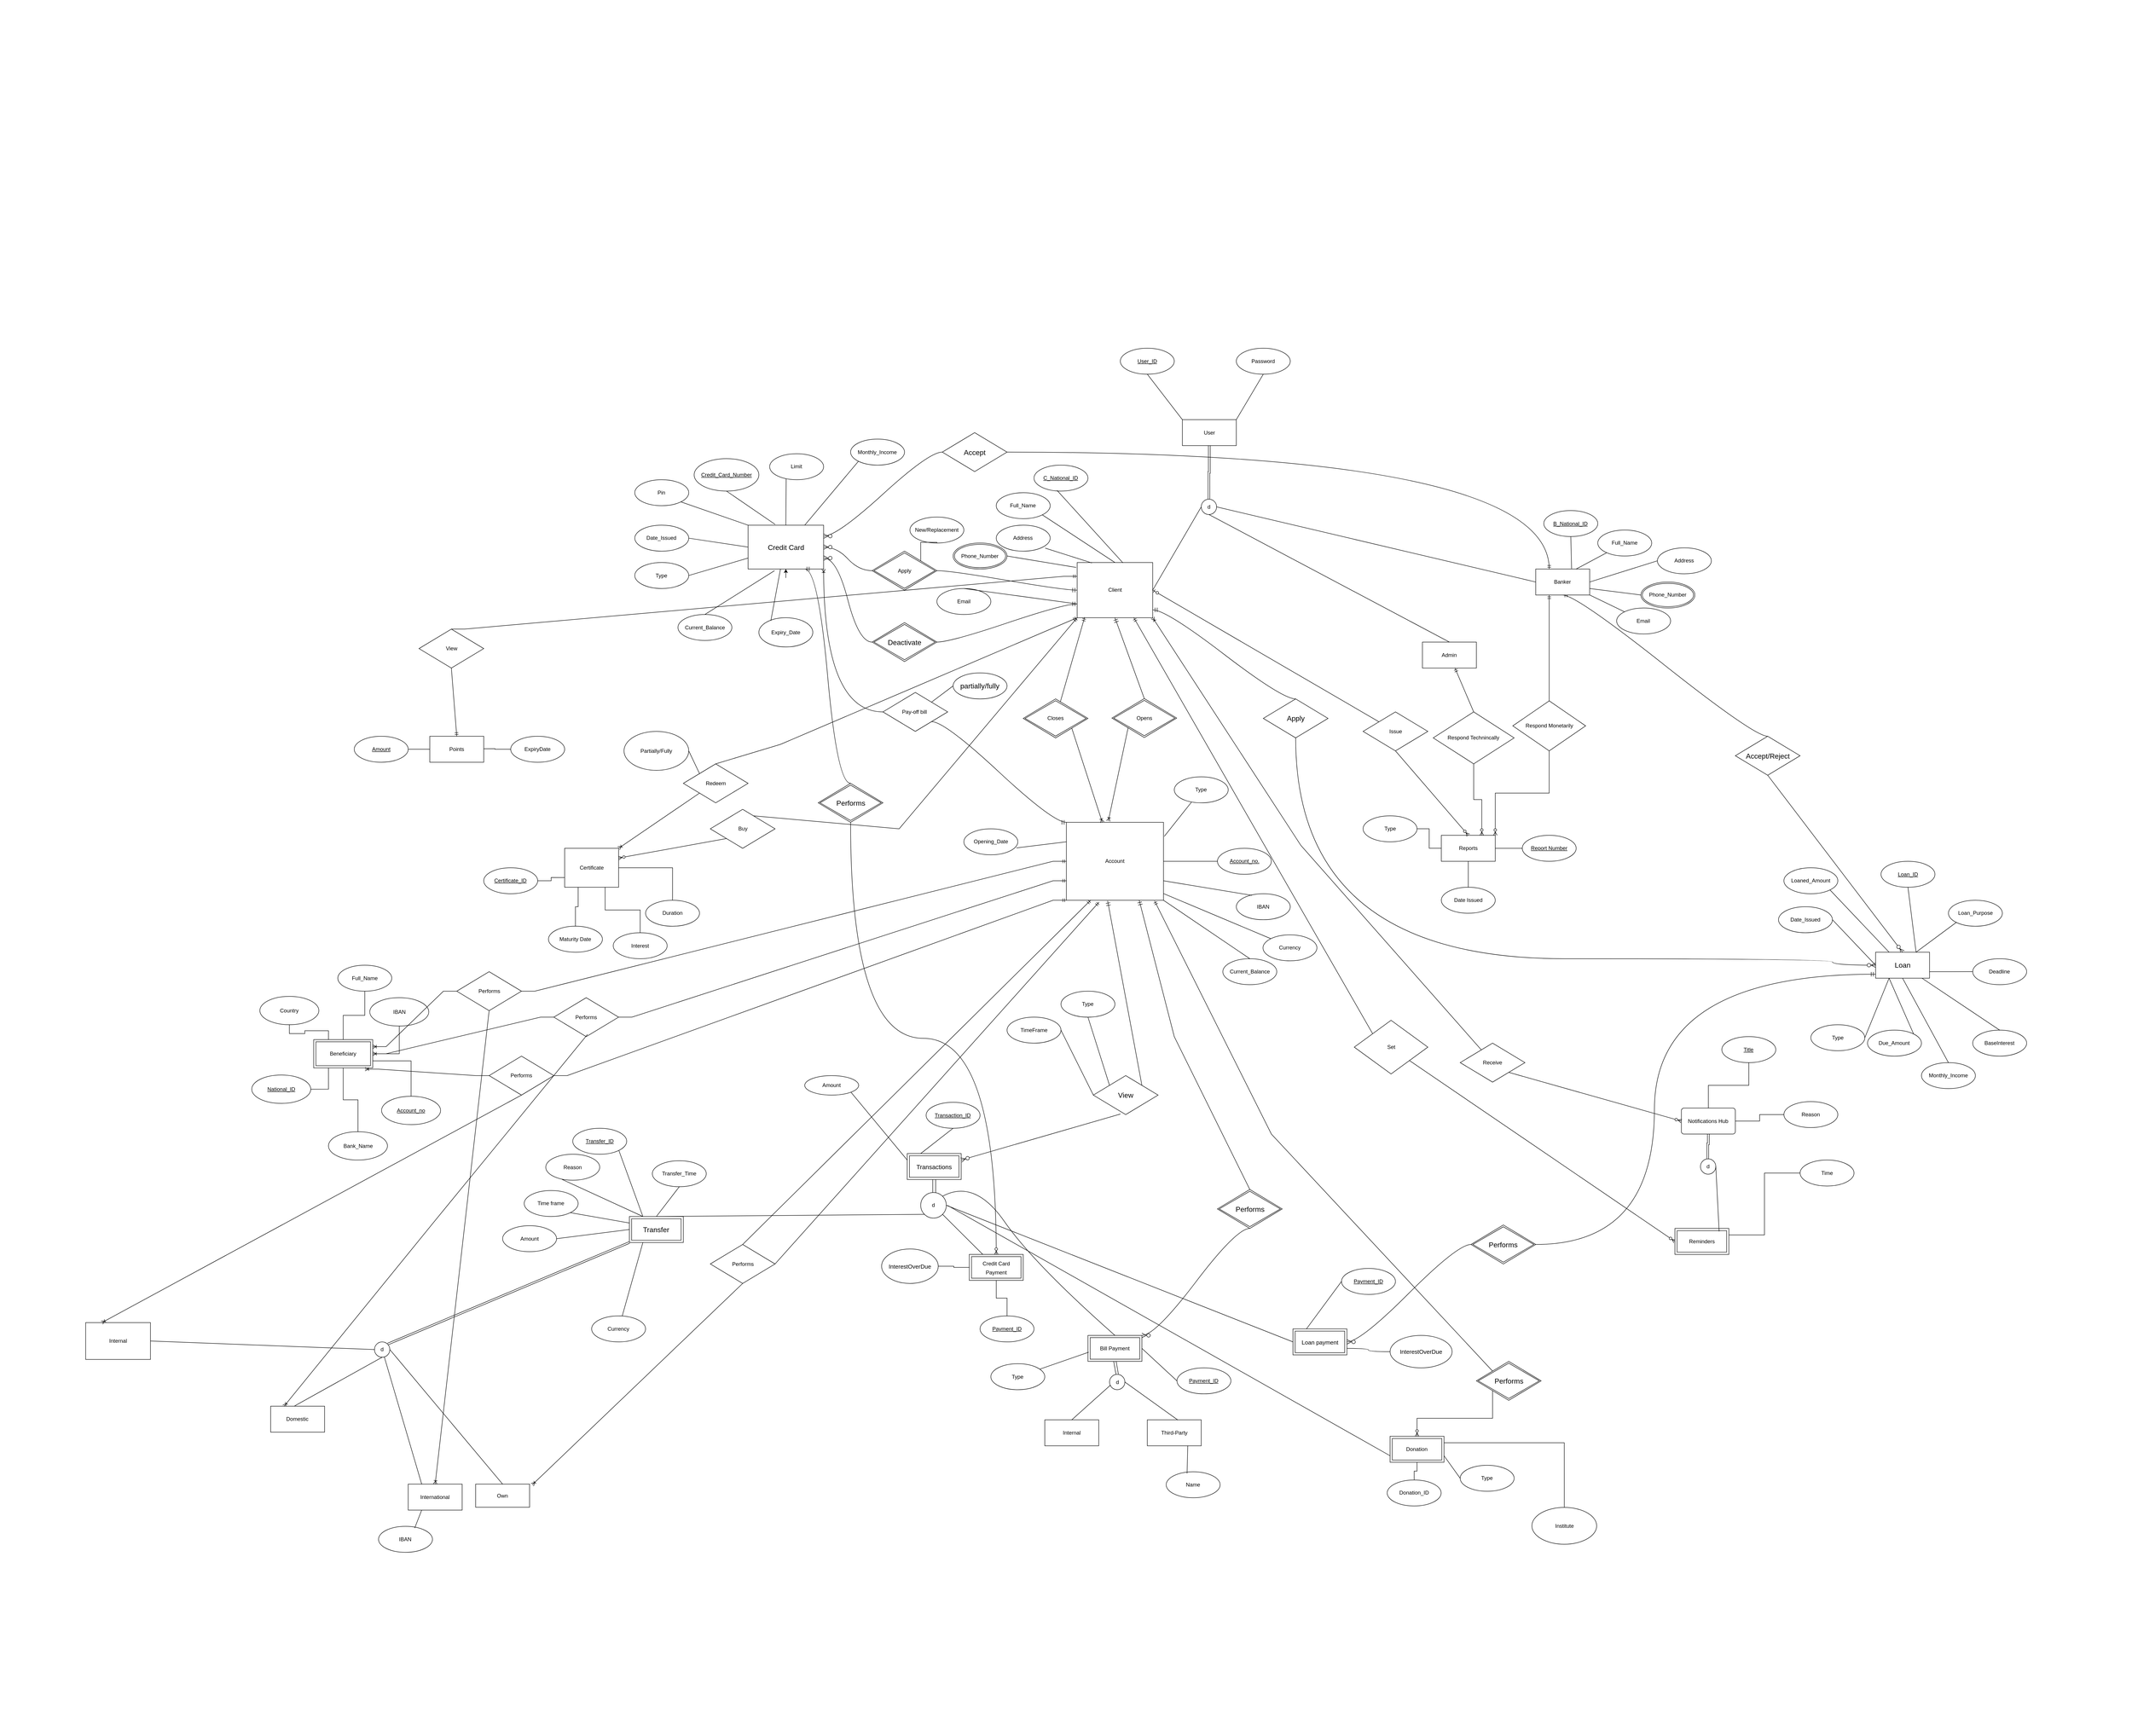 <mxfile version="21.2.9" type="github">
  <diagram name="Page-1" id="zit-ckniccPGJTo4P72A">
    <mxGraphModel dx="11940" dy="6570" grid="1" gridSize="10" guides="1" tooltips="1" connect="1" arrows="1" fold="1" page="1" pageScale="1" pageWidth="850" pageHeight="1100" math="0" shadow="0">
      <root>
        <mxCell id="0" />
        <mxCell id="1" parent="0" />
        <mxCell id="LVKkR7vcVI-ZxPXRzYf2-1" value="" style="group" connectable="0" vertex="1" parent="1">
          <mxGeometry x="-1670" y="-1790" width="4800" height="3910" as="geometry" />
        </mxCell>
        <mxCell id="LVKkR7vcVI-ZxPXRzYf2-2" value="" style="group;container=0;" connectable="0" vertex="1" parent="LVKkR7vcVI-ZxPXRzYf2-1">
          <mxGeometry width="4800" height="3910" as="geometry" />
        </mxCell>
        <mxCell id="LVKkR7vcVI-ZxPXRzYf2-3" value="Institute" style="shape=ellipse;margin=3;double=1;whiteSpace=wrap;html=1;align=center;perimeter=ellipsePerimeter;" vertex="1" parent="LVKkR7vcVI-ZxPXRzYf2-2">
          <mxGeometry x="3449.645" y="3396.04" width="145.897" height="82.971" as="geometry" />
        </mxCell>
        <mxCell id="LVKkR7vcVI-ZxPXRzYf2-4" value="Internal" style="whiteSpace=wrap;html=1;align=center;container=0;" vertex="1" parent="LVKkR7vcVI-ZxPXRzYf2-2">
          <mxGeometry x="192.909" y="2979.669" width="145.897" height="82.971" as="geometry" />
        </mxCell>
        <mxCell id="LVKkR7vcVI-ZxPXRzYf2-5" value="Set" style="shape=rhombus;perimeter=rhombusPerimeter;whiteSpace=wrap;html=1;align=center;container=0;" vertex="1" parent="LVKkR7vcVI-ZxPXRzYf2-2">
          <mxGeometry x="3049.66" y="2298.654" width="165.676" height="120.837" as="geometry" />
        </mxCell>
        <mxCell id="LVKkR7vcVI-ZxPXRzYf2-6" value="Currency" style="ellipse;whiteSpace=wrap;html=1;align=center;container=0;" vertex="1" parent="LVKkR7vcVI-ZxPXRzYf2-2">
          <mxGeometry x="2844.092" y="2106.14" width="121.485" height="58.528" as="geometry" />
        </mxCell>
        <mxCell id="LVKkR7vcVI-ZxPXRzYf2-7" value="Opens" style="shape=rhombus;double=1;perimeter=rhombusPerimeter;whiteSpace=wrap;html=1;align=center;container=0;" vertex="1" parent="LVKkR7vcVI-ZxPXRzYf2-2">
          <mxGeometry x="2503.941" y="1573.792" width="145.782" height="87.791" as="geometry" />
        </mxCell>
        <mxCell id="LVKkR7vcVI-ZxPXRzYf2-8" value="d" style="ellipse;whiteSpace=wrap;html=1;aspect=fixed;container=0;" vertex="1" parent="LVKkR7vcVI-ZxPXRzYf2-1">
          <mxGeometry x="2705.062" y="1124.642" width="34.545" height="34.545" as="geometry" />
        </mxCell>
        <mxCell id="LVKkR7vcVI-ZxPXRzYf2-9" value="&lt;u&gt;C_National_ID&lt;/u&gt;" style="ellipse;whiteSpace=wrap;html=1;align=center;container=0;" vertex="1" parent="LVKkR7vcVI-ZxPXRzYf2-1">
          <mxGeometry x="2328.459" y="1047.825" width="121.485" height="58.528" as="geometry" />
        </mxCell>
        <mxCell id="LVKkR7vcVI-ZxPXRzYf2-10" value="User" style="whiteSpace=wrap;html=1;align=center;container=0;" vertex="1" parent="LVKkR7vcVI-ZxPXRzYf2-1">
          <mxGeometry x="2662.542" y="945.401" width="121.485" height="58.528" as="geometry" />
        </mxCell>
        <mxCell id="LVKkR7vcVI-ZxPXRzYf2-11" style="edgeStyle=orthogonalEdgeStyle;rounded=0;orthogonalLoop=1;jettySize=auto;html=1;exitX=0.5;exitY=0;exitDx=0;exitDy=0;entryX=0.5;entryY=1;entryDx=0;entryDy=0;endArrow=none;endFill=0;shape=link;" edge="1" parent="LVKkR7vcVI-ZxPXRzYf2-1" source="LVKkR7vcVI-ZxPXRzYf2-8" target="LVKkR7vcVI-ZxPXRzYf2-10">
          <mxGeometry relative="1" as="geometry" />
        </mxCell>
        <mxCell id="LVKkR7vcVI-ZxPXRzYf2-12" value="" style="endArrow=none;html=1;rounded=0;entryX=0.5;entryY=1;entryDx=0;entryDy=0;exitX=0;exitY=0;exitDx=0;exitDy=0;" edge="1" parent="LVKkR7vcVI-ZxPXRzYf2-1" source="LVKkR7vcVI-ZxPXRzYf2-10" target="LVKkR7vcVI-ZxPXRzYf2-13">
          <mxGeometry width="50" height="50" relative="1" as="geometry">
            <mxPoint x="2522.835" y="1194.143" as="sourcePoint" />
            <mxPoint x="2498.538" y="1164.88" as="targetPoint" />
          </mxGeometry>
        </mxCell>
        <mxCell id="LVKkR7vcVI-ZxPXRzYf2-13" value="&lt;u&gt;User_ID&lt;/u&gt;" style="ellipse;whiteSpace=wrap;html=1;align=center;container=0;" vertex="1" parent="LVKkR7vcVI-ZxPXRzYf2-1">
          <mxGeometry x="2522.835" y="784.451" width="121.485" height="58.528" as="geometry" />
        </mxCell>
        <mxCell id="LVKkR7vcVI-ZxPXRzYf2-14" value="Password" style="ellipse;whiteSpace=wrap;html=1;align=center;container=0;" vertex="1" parent="LVKkR7vcVI-ZxPXRzYf2-1">
          <mxGeometry x="2784.027" y="784.451" width="121.485" height="58.528" as="geometry" />
        </mxCell>
        <mxCell id="LVKkR7vcVI-ZxPXRzYf2-15" value="Address" style="ellipse;whiteSpace=wrap;html=1;align=center;container=0;" vertex="1" parent="LVKkR7vcVI-ZxPXRzYf2-1">
          <mxGeometry x="2243.42" y="1183.17" width="121.485" height="58.528" as="geometry" />
        </mxCell>
        <mxCell id="LVKkR7vcVI-ZxPXRzYf2-16" value="Client" style="whiteSpace=wrap;html=1;align=center;container=0;" vertex="1" parent="LVKkR7vcVI-ZxPXRzYf2-1">
          <mxGeometry x="2425.647" y="1267.303" width="170.079" height="124.371" as="geometry" />
        </mxCell>
        <mxCell id="LVKkR7vcVI-ZxPXRzYf2-17" value="Full_Name" style="ellipse;whiteSpace=wrap;html=1;align=center;container=0;" vertex="1" parent="LVKkR7vcVI-ZxPXRzYf2-1">
          <mxGeometry x="2243.42" y="1110.01" width="121.485" height="58.528" as="geometry" />
        </mxCell>
        <mxCell id="LVKkR7vcVI-ZxPXRzYf2-18" value="Email" style="ellipse;whiteSpace=wrap;html=1;align=center;container=0;" vertex="1" parent="LVKkR7vcVI-ZxPXRzYf2-1">
          <mxGeometry x="2109.786" y="1325.83" width="121.485" height="58.528" as="geometry" />
        </mxCell>
        <mxCell id="LVKkR7vcVI-ZxPXRzYf2-19" value="Phone_Number" style="ellipse;shape=doubleEllipse;margin=3;whiteSpace=wrap;html=1;align=center;container=0;" vertex="1" parent="LVKkR7vcVI-ZxPXRzYf2-1">
          <mxGeometry x="2146.232" y="1223.407" width="121.485" height="58.528" as="geometry" />
        </mxCell>
        <mxCell id="LVKkR7vcVI-ZxPXRzYf2-20" value="Account" style="shape=ext;margin=3;double=0;whiteSpace=wrap;html=1;align=center;container=0;" vertex="1" parent="LVKkR7vcVI-ZxPXRzYf2-1">
          <mxGeometry x="2401.35" y="1852.578" width="218.673" height="175.583" as="geometry" />
        </mxCell>
        <mxCell id="LVKkR7vcVI-ZxPXRzYf2-21" value="Current_Balance" style="ellipse;whiteSpace=wrap;html=1;align=center;container=0;" vertex="1" parent="LVKkR7vcVI-ZxPXRzYf2-1">
          <mxGeometry x="2753.656" y="2159.848" width="121.485" height="58.528" as="geometry" />
        </mxCell>
        <mxCell id="LVKkR7vcVI-ZxPXRzYf2-22" value="Type" style="ellipse;whiteSpace=wrap;html=1;align=center;container=0;" vertex="1" parent="LVKkR7vcVI-ZxPXRzYf2-1">
          <mxGeometry x="2644.319" y="1750.155" width="121.485" height="58.528" as="geometry" />
        </mxCell>
        <mxCell id="LVKkR7vcVI-ZxPXRzYf2-23" value="Opening_Date" style="ellipse;whiteSpace=wrap;html=1;align=center;container=0;" vertex="1" parent="LVKkR7vcVI-ZxPXRzYf2-1">
          <mxGeometry x="2170.529" y="1867.21" width="121.485" height="58.528" as="geometry" />
        </mxCell>
        <mxCell id="LVKkR7vcVI-ZxPXRzYf2-24" value="IBAN" style="ellipse;whiteSpace=wrap;html=1;align=center;container=0;" vertex="1" parent="LVKkR7vcVI-ZxPXRzYf2-1">
          <mxGeometry x="2784.027" y="2013.529" width="121.485" height="58.528" as="geometry" />
        </mxCell>
        <mxCell id="LVKkR7vcVI-ZxPXRzYf2-25" value="" style="endArrow=none;html=1;rounded=0;entryX=0.428;entryY=0.975;entryDx=0;entryDy=0;exitX=0.606;exitY=0.006;exitDx=0;exitDy=0;exitPerimeter=0;entryPerimeter=0;" edge="1" parent="LVKkR7vcVI-ZxPXRzYf2-1" source="LVKkR7vcVI-ZxPXRzYf2-16" target="LVKkR7vcVI-ZxPXRzYf2-9">
          <mxGeometry width="50" height="50" relative="1" as="geometry">
            <mxPoint x="2413.498" y="1318.514" as="sourcePoint" />
            <mxPoint x="2474.241" y="1245.355" as="targetPoint" />
          </mxGeometry>
        </mxCell>
        <mxCell id="LVKkR7vcVI-ZxPXRzYf2-26" value="" style="endArrow=none;html=1;rounded=0;entryX=0.908;entryY=0.883;entryDx=0;entryDy=0;exitX=0.194;exitY=0.007;exitDx=0;exitDy=0;entryPerimeter=0;exitPerimeter=0;" edge="1" parent="LVKkR7vcVI-ZxPXRzYf2-1" source="LVKkR7vcVI-ZxPXRzYf2-16" target="LVKkR7vcVI-ZxPXRzYf2-15">
          <mxGeometry width="50" height="50" relative="1" as="geometry">
            <mxPoint x="2352.756" y="1347.778" as="sourcePoint" />
            <mxPoint x="2413.498" y="1274.619" as="targetPoint" />
          </mxGeometry>
        </mxCell>
        <mxCell id="LVKkR7vcVI-ZxPXRzYf2-27" value="" style="endArrow=none;html=1;rounded=0;exitX=0.5;exitY=0;exitDx=0;exitDy=0;entryX=0;entryY=0.75;entryDx=0;entryDy=0;" edge="1" parent="LVKkR7vcVI-ZxPXRzYf2-1" source="LVKkR7vcVI-ZxPXRzYf2-18" target="LVKkR7vcVI-ZxPXRzYf2-16">
          <mxGeometry width="50" height="50" relative="1" as="geometry">
            <mxPoint x="2292.013" y="1450.201" as="sourcePoint" />
            <mxPoint x="2352.756" y="1377.042" as="targetPoint" />
          </mxGeometry>
        </mxCell>
        <mxCell id="LVKkR7vcVI-ZxPXRzYf2-28" value="" style="endArrow=none;html=1;rounded=0;exitX=1;exitY=0.5;exitDx=0;exitDy=0;entryX=-0.013;entryY=0.089;entryDx=0;entryDy=0;entryPerimeter=0;" edge="1" parent="LVKkR7vcVI-ZxPXRzYf2-1" source="LVKkR7vcVI-ZxPXRzYf2-19" target="LVKkR7vcVI-ZxPXRzYf2-16">
          <mxGeometry width="50" height="50" relative="1" as="geometry">
            <mxPoint x="2292.013" y="1450.201" as="sourcePoint" />
            <mxPoint x="2352.756" y="1377.042" as="targetPoint" />
          </mxGeometry>
        </mxCell>
        <mxCell id="LVKkR7vcVI-ZxPXRzYf2-29" value="" style="endArrow=none;html=1;rounded=0;entryX=1;entryY=1;entryDx=0;entryDy=0;exitX=0.5;exitY=0;exitDx=0;exitDy=0;" edge="1" parent="LVKkR7vcVI-ZxPXRzYf2-1" source="LVKkR7vcVI-ZxPXRzYf2-16" target="LVKkR7vcVI-ZxPXRzYf2-17">
          <mxGeometry width="50" height="50" relative="1" as="geometry">
            <mxPoint x="2377.053" y="1318.514" as="sourcePoint" />
            <mxPoint x="2437.795" y="1245.355" as="targetPoint" />
          </mxGeometry>
        </mxCell>
        <mxCell id="LVKkR7vcVI-ZxPXRzYf2-30" value="" style="endArrow=none;html=1;rounded=0;entryX=0.973;entryY=0.735;entryDx=0;entryDy=0;entryPerimeter=0;exitX=0;exitY=0.25;exitDx=0;exitDy=0;" edge="1" parent="LVKkR7vcVI-ZxPXRzYf2-1" source="LVKkR7vcVI-ZxPXRzYf2-20" target="LVKkR7vcVI-ZxPXRzYf2-23">
          <mxGeometry width="50" height="50" relative="1" as="geometry">
            <mxPoint x="2401.35" y="1925.738" as="sourcePoint" />
            <mxPoint x="2462.092" y="1852.578" as="targetPoint" />
          </mxGeometry>
        </mxCell>
        <mxCell id="LVKkR7vcVI-ZxPXRzYf2-31" value="" style="endArrow=none;html=1;rounded=0;entryX=0;entryY=0;entryDx=0;entryDy=0;exitX=1;exitY=0.914;exitDx=0;exitDy=0;exitPerimeter=0;" edge="1" parent="LVKkR7vcVI-ZxPXRzYf2-1" source="LVKkR7vcVI-ZxPXRzYf2-20" target="LVKkR7vcVI-ZxPXRzYf2-6">
          <mxGeometry width="50" height="50" relative="1" as="geometry">
            <mxPoint x="2401.35" y="1955.001" as="sourcePoint" />
            <mxPoint x="2462.092" y="1881.842" as="targetPoint" />
          </mxGeometry>
        </mxCell>
        <mxCell id="LVKkR7vcVI-ZxPXRzYf2-32" value="" style="endArrow=none;html=1;rounded=0;entryX=1.008;entryY=0.181;entryDx=0;entryDy=0;entryPerimeter=0;" edge="1" parent="LVKkR7vcVI-ZxPXRzYf2-1" source="LVKkR7vcVI-ZxPXRzYf2-22" target="LVKkR7vcVI-ZxPXRzYf2-20">
          <mxGeometry width="50" height="50" relative="1" as="geometry">
            <mxPoint x="2340.607" y="2057.425" as="sourcePoint" />
            <mxPoint x="2401.35" y="1984.265" as="targetPoint" />
          </mxGeometry>
        </mxCell>
        <mxCell id="LVKkR7vcVI-ZxPXRzYf2-33" value="" style="endArrow=none;html=1;rounded=0;exitX=0.5;exitY=0;exitDx=0;exitDy=0;entryX=1;entryY=1;entryDx=0;entryDy=0;" edge="1" parent="LVKkR7vcVI-ZxPXRzYf2-1" source="LVKkR7vcVI-ZxPXRzYf2-21" target="LVKkR7vcVI-ZxPXRzYf2-20">
          <mxGeometry width="50" height="50" relative="1" as="geometry">
            <mxPoint x="2389.201" y="2057.425" as="sourcePoint" />
            <mxPoint x="2449.944" y="1984.265" as="targetPoint" />
          </mxGeometry>
        </mxCell>
        <mxCell id="LVKkR7vcVI-ZxPXRzYf2-34" value="" style="endArrow=none;html=1;rounded=0;exitX=1;exitY=0.75;exitDx=0;exitDy=0;entryX=0.29;entryY=0.062;entryDx=0;entryDy=0;entryPerimeter=0;" edge="1" parent="LVKkR7vcVI-ZxPXRzYf2-1" source="LVKkR7vcVI-ZxPXRzYf2-20" target="LVKkR7vcVI-ZxPXRzYf2-24">
          <mxGeometry width="50" height="50" relative="1" as="geometry">
            <mxPoint x="2729.359" y="1896.474" as="sourcePoint" />
            <mxPoint x="2790.101" y="1823.314" as="targetPoint" />
          </mxGeometry>
        </mxCell>
        <mxCell id="LVKkR7vcVI-ZxPXRzYf2-35" value="" style="fontSize=12;html=1;endArrow=ERoneToMany;rounded=0;exitX=0;exitY=1;exitDx=0;exitDy=0;entryX=0.432;entryY=-0.016;entryDx=0;entryDy=0;entryPerimeter=0;" edge="1" parent="LVKkR7vcVI-ZxPXRzYf2-1" source="LVKkR7vcVI-ZxPXRzYf2-7" target="LVKkR7vcVI-ZxPXRzYf2-20">
          <mxGeometry width="100" height="100" relative="1" as="geometry">
            <mxPoint x="2425.647" y="1867.21" as="sourcePoint" />
            <mxPoint x="2547.132" y="1720.891" as="targetPoint" />
          </mxGeometry>
        </mxCell>
        <mxCell id="LVKkR7vcVI-ZxPXRzYf2-36" value="" style="endArrow=none;html=1;rounded=0;entryX=1;entryY=0.5;entryDx=0;entryDy=0;exitX=0;exitY=0.5;exitDx=0;exitDy=0;" edge="1" parent="LVKkR7vcVI-ZxPXRzYf2-1" source="LVKkR7vcVI-ZxPXRzYf2-8" target="LVKkR7vcVI-ZxPXRzYf2-16">
          <mxGeometry width="50" height="50" relative="1" as="geometry">
            <mxPoint x="2577.503" y="1371.189" as="sourcePoint" />
            <mxPoint x="2522.835" y="1267.303" as="targetPoint" />
          </mxGeometry>
        </mxCell>
        <mxCell id="LVKkR7vcVI-ZxPXRzYf2-37" value="" style="endArrow=none;html=1;rounded=0;entryX=1;entryY=0.5;entryDx=0;entryDy=0;exitX=0;exitY=0.5;exitDx=0;exitDy=0;" edge="1" parent="LVKkR7vcVI-ZxPXRzYf2-1" source="LVKkR7vcVI-ZxPXRzYf2-220" target="LVKkR7vcVI-ZxPXRzYf2-8">
          <mxGeometry width="50" height="50" relative="1" as="geometry">
            <mxPoint x="2692.913" y="1340.462" as="sourcePoint" />
            <mxPoint x="2613.948" y="1347.778" as="targetPoint" />
          </mxGeometry>
        </mxCell>
        <mxCell id="LVKkR7vcVI-ZxPXRzYf2-38" value="Admin" style="whiteSpace=wrap;html=1;align=center;container=0;" vertex="1" parent="LVKkR7vcVI-ZxPXRzYf2-1">
          <mxGeometry x="3203.15" y="1446.543" width="121.485" height="58.528" as="geometry" />
        </mxCell>
        <mxCell id="LVKkR7vcVI-ZxPXRzYf2-39" value="" style="endArrow=none;html=1;rounded=0;entryX=0.5;entryY=1;entryDx=0;entryDy=0;exitX=0.5;exitY=0;exitDx=0;exitDy=0;" edge="1" parent="LVKkR7vcVI-ZxPXRzYf2-1" source="LVKkR7vcVI-ZxPXRzYf2-38" target="LVKkR7vcVI-ZxPXRzYf2-8">
          <mxGeometry width="50" height="50" relative="1" as="geometry">
            <mxPoint x="2595.726" y="1398.99" as="sourcePoint" />
            <mxPoint x="2592.688" y="1369.726" as="targetPoint" />
          </mxGeometry>
        </mxCell>
        <mxCell id="LVKkR7vcVI-ZxPXRzYf2-40" value="Closes" style="shape=rhombus;double=1;perimeter=rhombusPerimeter;whiteSpace=wrap;html=1;align=center;container=0;" vertex="1" parent="LVKkR7vcVI-ZxPXRzYf2-1">
          <mxGeometry x="2304.166" y="1574.572" width="145.782" height="87.791" as="geometry" />
        </mxCell>
        <mxCell id="LVKkR7vcVI-ZxPXRzYf2-41" value="" style="fontSize=12;html=1;endArrow=ERmandOne;rounded=0;entryX=0.099;entryY=0.99;entryDx=0;entryDy=0;entryPerimeter=0;" edge="1" parent="LVKkR7vcVI-ZxPXRzYf2-1" source="LVKkR7vcVI-ZxPXRzYf2-40" target="LVKkR7vcVI-ZxPXRzYf2-16">
          <mxGeometry width="100" height="100" relative="1" as="geometry">
            <mxPoint x="2352.756" y="1559.941" as="sourcePoint" />
            <mxPoint x="2474.241" y="1413.622" as="targetPoint" />
          </mxGeometry>
        </mxCell>
        <mxCell id="LVKkR7vcVI-ZxPXRzYf2-42" value="" style="fontSize=12;html=1;endArrow=ERmandOne;rounded=0;startSize=8;endSize=8;entryX=0.5;entryY=1;entryDx=0;entryDy=0;exitX=0.5;exitY=0;exitDx=0;exitDy=0;" edge="1" parent="LVKkR7vcVI-ZxPXRzYf2-1" source="LVKkR7vcVI-ZxPXRzYf2-7" target="LVKkR7vcVI-ZxPXRzYf2-16">
          <mxGeometry width="100" height="100" relative="1" as="geometry">
            <mxPoint x="2449.944" y="1603.836" as="sourcePoint" />
            <mxPoint x="2474.241" y="1384.358" as="targetPoint" />
          </mxGeometry>
        </mxCell>
        <mxCell id="LVKkR7vcVI-ZxPXRzYf2-43" value="" style="edgeStyle=entityRelationEdgeStyle;fontSize=12;html=1;endArrow=ERmandOne;rounded=0;startSize=8;endSize=8;curved=1;exitX=1;exitY=0.5;exitDx=0;exitDy=0;entryX=0;entryY=0.5;entryDx=0;entryDy=0;" edge="1" parent="LVKkR7vcVI-ZxPXRzYf2-1" source="LVKkR7vcVI-ZxPXRzYf2-44" target="LVKkR7vcVI-ZxPXRzYf2-16">
          <mxGeometry width="100" height="100" relative="1" as="geometry">
            <mxPoint x="2036.895" y="1351.436" as="sourcePoint" />
            <mxPoint x="2377.053" y="1340.462" as="targetPoint" />
          </mxGeometry>
        </mxCell>
        <mxCell id="LVKkR7vcVI-ZxPXRzYf2-44" value="Apply" style="shape=rhombus;double=1;perimeter=rhombusPerimeter;whiteSpace=wrap;html=1;align=center;container=0;" vertex="1" parent="LVKkR7vcVI-ZxPXRzYf2-1">
          <mxGeometry x="1964.004" y="1241.697" width="145.782" height="87.791" as="geometry" />
        </mxCell>
        <mxCell id="LVKkR7vcVI-ZxPXRzYf2-45" value="Expiry_Date" style="ellipse;whiteSpace=wrap;html=1;align=center;container=0;" vertex="1" parent="LVKkR7vcVI-ZxPXRzYf2-1">
          <mxGeometry x="1708.886" y="1391.674" width="121.485" height="65.843" as="geometry" />
        </mxCell>
        <mxCell id="LVKkR7vcVI-ZxPXRzYf2-46" value="&lt;u&gt;Credit_Card_Number&lt;/u&gt;" style="ellipse;whiteSpace=wrap;html=1;align=center;container=0;" vertex="1" parent="LVKkR7vcVI-ZxPXRzYf2-1">
          <mxGeometry x="1563.105" y="1033.193" width="145.782" height="73.159" as="geometry" />
        </mxCell>
        <mxCell id="LVKkR7vcVI-ZxPXRzYf2-47" value="Date_Issued" style="ellipse;whiteSpace=wrap;html=1;align=center;container=0;" vertex="1" parent="LVKkR7vcVI-ZxPXRzYf2-1">
          <mxGeometry x="1429.471" y="1183.17" width="121.485" height="58.528" as="geometry" />
        </mxCell>
        <mxCell id="LVKkR7vcVI-ZxPXRzYf2-48" value="Pin" style="ellipse;whiteSpace=wrap;html=1;align=center;container=0;" vertex="1" parent="LVKkR7vcVI-ZxPXRzYf2-1">
          <mxGeometry x="1429.471" y="1080.746" width="121.485" height="58.528" as="geometry" />
        </mxCell>
        <mxCell id="LVKkR7vcVI-ZxPXRzYf2-49" value="" style="endArrow=none;html=1;rounded=0;entryX=0.5;entryY=1;entryDx=0;entryDy=0;exitX=0.358;exitY=-0.018;exitDx=0;exitDy=0;exitPerimeter=0;" edge="1" parent="LVKkR7vcVI-ZxPXRzYf2-1" source="LVKkR7vcVI-ZxPXRzYf2-61" target="LVKkR7vcVI-ZxPXRzYf2-46">
          <mxGeometry width="50" height="50" relative="1" as="geometry">
            <mxPoint x="1736.463" y="1314.915" as="sourcePoint" />
            <mxPoint x="1818.223" y="1241.697" as="targetPoint" />
          </mxGeometry>
        </mxCell>
        <mxCell id="LVKkR7vcVI-ZxPXRzYf2-50" value="" style="endArrow=none;html=1;rounded=0;entryX=1;entryY=0.5;entryDx=0;entryDy=0;exitX=0;exitY=0.5;exitDx=0;exitDy=0;" edge="1" parent="LVKkR7vcVI-ZxPXRzYf2-1" source="LVKkR7vcVI-ZxPXRzYf2-61" target="LVKkR7vcVI-ZxPXRzYf2-47">
          <mxGeometry width="50" height="50" relative="1" as="geometry">
            <mxPoint x="1696.738" y="1344.12" as="sourcePoint" />
            <mxPoint x="1757.48" y="1270.961" as="targetPoint" />
          </mxGeometry>
        </mxCell>
        <mxCell id="LVKkR7vcVI-ZxPXRzYf2-51" value="" style="endArrow=none;html=1;rounded=0;entryX=1;entryY=1;entryDx=0;entryDy=0;exitX=0;exitY=0;exitDx=0;exitDy=0;" edge="1" parent="LVKkR7vcVI-ZxPXRzYf2-1" source="LVKkR7vcVI-ZxPXRzYf2-61" target="LVKkR7vcVI-ZxPXRzYf2-48">
          <mxGeometry width="50" height="50" relative="1" as="geometry">
            <mxPoint x="1721.035" y="1314.856" as="sourcePoint" />
            <mxPoint x="1781.777" y="1241.697" as="targetPoint" />
          </mxGeometry>
        </mxCell>
        <mxCell id="LVKkR7vcVI-ZxPXRzYf2-52" value="Type" style="ellipse;whiteSpace=wrap;html=1;align=center;container=0;" vertex="1" parent="LVKkR7vcVI-ZxPXRzYf2-1">
          <mxGeometry x="1429.471" y="1267.303" width="121.485" height="58.528" as="geometry" />
        </mxCell>
        <mxCell id="LVKkR7vcVI-ZxPXRzYf2-53" value="Current_Balance" style="ellipse;whiteSpace=wrap;html=1;align=center;container=0;" vertex="1" parent="LVKkR7vcVI-ZxPXRzYf2-1">
          <mxGeometry x="1526.659" y="1384.358" width="121.485" height="58.528" as="geometry" />
        </mxCell>
        <mxCell id="LVKkR7vcVI-ZxPXRzYf2-54" value="Limit" style="ellipse;whiteSpace=wrap;html=1;align=center;container=0;" vertex="1" parent="LVKkR7vcVI-ZxPXRzYf2-1">
          <mxGeometry x="1733.183" y="1022.219" width="121.485" height="58.528" as="geometry" />
        </mxCell>
        <mxCell id="LVKkR7vcVI-ZxPXRzYf2-55" value="" style="endArrow=none;html=1;rounded=0;entryX=0.222;entryY=0.104;entryDx=0;entryDy=0;entryPerimeter=0;exitX=0.429;exitY=1;exitDx=0;exitDy=0;exitPerimeter=0;" edge="1" parent="LVKkR7vcVI-ZxPXRzYf2-1" source="LVKkR7vcVI-ZxPXRzYf2-61" target="LVKkR7vcVI-ZxPXRzYf2-45">
          <mxGeometry width="50" height="50" relative="1" as="geometry">
            <mxPoint x="1757.48" y="1373.384" as="sourcePoint" />
            <mxPoint x="1818.223" y="1300.225" as="targetPoint" />
          </mxGeometry>
        </mxCell>
        <mxCell id="LVKkR7vcVI-ZxPXRzYf2-56" value="" style="endArrow=none;html=1;rounded=0;entryX=0.5;entryY=0;entryDx=0;entryDy=0;exitX=0.35;exitY=1.038;exitDx=0;exitDy=0;exitPerimeter=0;" edge="1" parent="LVKkR7vcVI-ZxPXRzYf2-1" source="LVKkR7vcVI-ZxPXRzYf2-61" target="LVKkR7vcVI-ZxPXRzYf2-53">
          <mxGeometry width="50" height="50" relative="1" as="geometry">
            <mxPoint x="1733.183" y="1373.384" as="sourcePoint" />
            <mxPoint x="1793.926" y="1300.225" as="targetPoint" />
          </mxGeometry>
        </mxCell>
        <mxCell id="LVKkR7vcVI-ZxPXRzYf2-57" value="" style="endArrow=none;html=1;rounded=0;entryX=0.306;entryY=0.967;entryDx=0;entryDy=0;entryPerimeter=0;exitX=0.5;exitY=0;exitDx=0;exitDy=0;" edge="1" parent="LVKkR7vcVI-ZxPXRzYf2-1" source="LVKkR7vcVI-ZxPXRzYf2-61" target="LVKkR7vcVI-ZxPXRzYf2-54">
          <mxGeometry width="50" height="50" relative="1" as="geometry">
            <mxPoint x="1757.48" y="1314.856" as="sourcePoint" />
            <mxPoint x="1818.223" y="1241.697" as="targetPoint" />
          </mxGeometry>
        </mxCell>
        <mxCell id="LVKkR7vcVI-ZxPXRzYf2-58" value="Monthly_Income" style="ellipse;whiteSpace=wrap;html=1;align=center;container=0;" vertex="1" parent="LVKkR7vcVI-ZxPXRzYf2-1">
          <mxGeometry x="1915.411" y="989.297" width="121.485" height="58.528" as="geometry" />
        </mxCell>
        <mxCell id="LVKkR7vcVI-ZxPXRzYf2-59" value="" style="endArrow=none;html=1;rounded=0;entryX=0;entryY=1;entryDx=0;entryDy=0;exitX=0.75;exitY=0;exitDx=0;exitDy=0;" edge="1" parent="LVKkR7vcVI-ZxPXRzYf2-1" source="LVKkR7vcVI-ZxPXRzYf2-61" target="LVKkR7vcVI-ZxPXRzYf2-58">
          <mxGeometry width="50" height="50" relative="1" as="geometry">
            <mxPoint x="1811.541" y="1314.856" as="sourcePoint" />
            <mxPoint x="1885.647" y="1225.602" as="targetPoint" />
          </mxGeometry>
        </mxCell>
        <mxCell id="LVKkR7vcVI-ZxPXRzYf2-60" value="" style="edgeStyle=entityRelationEdgeStyle;fontSize=12;html=1;endArrow=ERzeroToMany;endFill=1;rounded=0;startSize=8;endSize=8;curved=1;exitX=0;exitY=0.5;exitDx=0;exitDy=0;entryX=1;entryY=0.5;entryDx=0;entryDy=0;" edge="1" parent="LVKkR7vcVI-ZxPXRzYf2-1" source="LVKkR7vcVI-ZxPXRzYf2-44" target="LVKkR7vcVI-ZxPXRzYf2-61">
          <mxGeometry width="100" height="100" relative="1" as="geometry">
            <mxPoint x="1891.114" y="1351.436" as="sourcePoint" />
            <mxPoint x="1854.668" y="1325.83" as="targetPoint" />
          </mxGeometry>
        </mxCell>
        <mxCell id="LVKkR7vcVI-ZxPXRzYf2-61" value="Credit Card" style="shape=ext;margin=3;double=0;whiteSpace=wrap;html=1;align=center;fontSize=16;container=0;" vertex="1" parent="LVKkR7vcVI-ZxPXRzYf2-1">
          <mxGeometry x="1684.589" y="1183.17" width="170.079" height="98.765" as="geometry" />
        </mxCell>
        <mxCell id="LVKkR7vcVI-ZxPXRzYf2-62" value="" style="endArrow=none;html=1;rounded=0;exitX=1;exitY=0.5;exitDx=0;exitDy=0;entryX=0;entryY=0.75;entryDx=0;entryDy=0;" edge="1" parent="LVKkR7vcVI-ZxPXRzYf2-1" source="LVKkR7vcVI-ZxPXRzYf2-52" target="LVKkR7vcVI-ZxPXRzYf2-61">
          <mxGeometry width="50" height="50" relative="1" as="geometry">
            <mxPoint x="1575.253" y="1373.384" as="sourcePoint" />
            <mxPoint x="1696.738" y="1373.384" as="targetPoint" />
          </mxGeometry>
        </mxCell>
        <mxCell id="LVKkR7vcVI-ZxPXRzYf2-63" value="Deactivate" style="shape=rhombus;double=1;perimeter=rhombusPerimeter;whiteSpace=wrap;html=1;align=center;fontSize=16;container=0;" vertex="1" parent="LVKkR7vcVI-ZxPXRzYf2-1">
          <mxGeometry x="1964.004" y="1402.648" width="145.782" height="87.791" as="geometry" />
        </mxCell>
        <mxCell id="LVKkR7vcVI-ZxPXRzYf2-64" value="" style="edgeStyle=entityRelationEdgeStyle;fontSize=12;html=1;endArrow=ERmandOne;rounded=0;startSize=8;endSize=8;curved=1;exitX=1;exitY=0.5;exitDx=0;exitDy=0;entryX=0;entryY=0.75;entryDx=0;entryDy=0;" edge="1" parent="LVKkR7vcVI-ZxPXRzYf2-1" source="LVKkR7vcVI-ZxPXRzYf2-63" target="LVKkR7vcVI-ZxPXRzYf2-16">
          <mxGeometry width="100" height="100" relative="1" as="geometry">
            <mxPoint x="2085.489" y="1369.726" as="sourcePoint" />
            <mxPoint x="2206.974" y="1223.407" as="targetPoint" />
          </mxGeometry>
        </mxCell>
        <mxCell id="LVKkR7vcVI-ZxPXRzYf2-65" value="" style="edgeStyle=entityRelationEdgeStyle;fontSize=12;html=1;endArrow=ERzeroToMany;endFill=1;rounded=0;startSize=8;endSize=8;curved=1;entryX=1;entryY=0.75;entryDx=0;entryDy=0;exitX=0;exitY=0.5;exitDx=0;exitDy=0;" edge="1" parent="LVKkR7vcVI-ZxPXRzYf2-1" source="LVKkR7vcVI-ZxPXRzYf2-63" target="LVKkR7vcVI-ZxPXRzYf2-61">
          <mxGeometry width="100" height="100" relative="1" as="geometry">
            <mxPoint x="2012.598" y="1516.045" as="sourcePoint" />
            <mxPoint x="2134.083" y="1369.726" as="targetPoint" />
          </mxGeometry>
        </mxCell>
        <mxCell id="LVKkR7vcVI-ZxPXRzYf2-66" value="Accept" style="shape=rhombus;perimeter=rhombusPerimeter;whiteSpace=wrap;html=1;align=center;fontSize=16;container=0;" vertex="1" parent="LVKkR7vcVI-ZxPXRzYf2-1">
          <mxGeometry x="2121.935" y="974.665" width="145.782" height="87.791" as="geometry" />
        </mxCell>
        <mxCell id="LVKkR7vcVI-ZxPXRzYf2-67" value="" style="edgeStyle=entityRelationEdgeStyle;fontSize=12;html=1;endArrow=ERzeroToMany;endFill=1;rounded=0;startSize=8;endSize=8;curved=1;entryX=1;entryY=0.25;entryDx=0;entryDy=0;exitX=0;exitY=0.5;exitDx=0;exitDy=0;" edge="1" parent="LVKkR7vcVI-ZxPXRzYf2-1" source="LVKkR7vcVI-ZxPXRzYf2-66" target="LVKkR7vcVI-ZxPXRzYf2-61">
          <mxGeometry width="100" height="100" relative="1" as="geometry">
            <mxPoint x="2121.935" y="1106.352" as="sourcePoint" />
            <mxPoint x="2243.42" y="960.033" as="targetPoint" />
          </mxGeometry>
        </mxCell>
        <mxCell id="LVKkR7vcVI-ZxPXRzYf2-68" value="" style="edgeStyle=orthogonalEdgeStyle;fontSize=12;html=1;endArrow=ERmandOne;rounded=0;exitX=1;exitY=0.5;exitDx=0;exitDy=0;curved=1;entryX=0.25;entryY=0;entryDx=0;entryDy=0;" edge="1" parent="LVKkR7vcVI-ZxPXRzYf2-1" source="LVKkR7vcVI-ZxPXRzYf2-66" target="LVKkR7vcVI-ZxPXRzYf2-220">
          <mxGeometry width="100" height="100" relative="1" as="geometry">
            <mxPoint x="2492.463" y="945.401" as="sourcePoint" />
            <mxPoint x="2923.735" y="1267.303" as="targetPoint" />
          </mxGeometry>
        </mxCell>
        <mxCell id="LVKkR7vcVI-ZxPXRzYf2-69" style="edgeStyle=orthogonalEdgeStyle;rounded=0;orthogonalLoop=1;jettySize=auto;html=1;exitX=0.5;exitY=1;exitDx=0;exitDy=0;" edge="1" parent="LVKkR7vcVI-ZxPXRzYf2-1" source="LVKkR7vcVI-ZxPXRzYf2-61" target="LVKkR7vcVI-ZxPXRzYf2-61">
          <mxGeometry relative="1" as="geometry" />
        </mxCell>
        <mxCell id="LVKkR7vcVI-ZxPXRzYf2-70" value="Apply" style="shape=rhombus;perimeter=rhombusPerimeter;whiteSpace=wrap;html=1;align=center;fontSize=16;container=0;" vertex="1" parent="LVKkR7vcVI-ZxPXRzYf2-1">
          <mxGeometry x="2844.769" y="1574.572" width="145.782" height="87.791" as="geometry" />
        </mxCell>
        <mxCell id="LVKkR7vcVI-ZxPXRzYf2-71" value="" style="edgeStyle=orthogonalEdgeStyle;fontSize=12;html=1;endArrow=ERzeroToMany;endFill=1;rounded=0;startSize=8;endSize=8;curved=1;exitX=0.5;exitY=1;exitDx=0;exitDy=0;entryX=0;entryY=0.5;entryDx=0;entryDy=0;" edge="1" parent="LVKkR7vcVI-ZxPXRzYf2-1" source="LVKkR7vcVI-ZxPXRzYf2-70" target="LVKkR7vcVI-ZxPXRzYf2-284">
          <mxGeometry width="100" height="100" relative="1" as="geometry">
            <mxPoint x="2899.438" y="1779.419" as="sourcePoint" />
            <mxPoint x="4126.434" y="2233.007" as="targetPoint" />
            <Array as="points">
              <mxPoint x="2917.66" y="2159.848" />
              <mxPoint x="4126.434" y="2159.848" />
              <mxPoint x="4126.434" y="2174.48" />
            </Array>
          </mxGeometry>
        </mxCell>
        <mxCell id="LVKkR7vcVI-ZxPXRzYf2-72" value="" style="edgeStyle=entityRelationEdgeStyle;fontSize=12;html=1;endArrow=ERmandOne;rounded=0;startSize=8;endSize=8;curved=1;entryX=1.001;entryY=0.858;entryDx=0;entryDy=0;exitX=0.5;exitY=0;exitDx=0;exitDy=0;entryPerimeter=0;" edge="1" parent="LVKkR7vcVI-ZxPXRzYf2-1" source="LVKkR7vcVI-ZxPXRzYf2-70" target="LVKkR7vcVI-ZxPXRzYf2-16">
          <mxGeometry width="100" height="100" relative="1" as="geometry">
            <mxPoint x="2498.538" y="1691.628" as="sourcePoint" />
            <mxPoint x="2620.022" y="1545.309" as="targetPoint" />
          </mxGeometry>
        </mxCell>
        <mxCell id="LVKkR7vcVI-ZxPXRzYf2-73" value="Transaction_ID" style="ellipse;whiteSpace=wrap;html=1;align=center;fontStyle=4;container=0;" vertex="1" parent="LVKkR7vcVI-ZxPXRzYf2-1">
          <mxGeometry x="2085.489" y="2483.315" width="121.485" height="58.528" as="geometry" />
        </mxCell>
        <mxCell id="LVKkR7vcVI-ZxPXRzYf2-74" value="" style="endArrow=none;html=1;rounded=0;entryX=0.5;entryY=1;entryDx=0;entryDy=0;exitX=0.25;exitY=0;exitDx=0;exitDy=0;" edge="1" parent="LVKkR7vcVI-ZxPXRzYf2-1" source="LVKkR7vcVI-ZxPXRzYf2-77" target="LVKkR7vcVI-ZxPXRzYf2-73">
          <mxGeometry width="50" height="50" relative="1" as="geometry">
            <mxPoint x="2018.673" y="2591.488" as="sourcePoint" />
            <mxPoint x="2097.638" y="2511.013" as="targetPoint" />
          </mxGeometry>
        </mxCell>
        <mxCell id="LVKkR7vcVI-ZxPXRzYf2-75" value="Amount&lt;br&gt;" style="ellipse;whiteSpace=wrap;html=1;align=center;container=0;" vertex="1" parent="LVKkR7vcVI-ZxPXRzYf2-1">
          <mxGeometry x="1812.148" y="2423.222" width="121.485" height="43.896" as="geometry" />
        </mxCell>
        <mxCell id="LVKkR7vcVI-ZxPXRzYf2-76" value="" style="endArrow=none;html=1;rounded=0;exitX=1;exitY=1;exitDx=0;exitDy=0;" edge="1" parent="LVKkR7vcVI-ZxPXRzYf2-1" source="LVKkR7vcVI-ZxPXRzYf2-75">
          <mxGeometry width="50" height="50" relative="1" as="geometry">
            <mxPoint x="1951.856" y="2547.593" as="sourcePoint" />
            <mxPoint x="2042.97" y="2613.436" as="targetPoint" />
          </mxGeometry>
        </mxCell>
        <mxCell id="LVKkR7vcVI-ZxPXRzYf2-77" value="&lt;font style=&quot;font-size: 14px;&quot;&gt;Transactions&lt;/font&gt;" style="shape=ext;margin=3;double=1;whiteSpace=wrap;html=1;align=center;fontSize=16;container=0;" vertex="1" parent="LVKkR7vcVI-ZxPXRzYf2-1">
          <mxGeometry x="2042.97" y="2598.804" width="121.485" height="58.528" as="geometry" />
        </mxCell>
        <mxCell id="LVKkR7vcVI-ZxPXRzYf2-78" value="" style="fontSize=12;html=1;endArrow=ERmandOne;rounded=0;startSize=8;endSize=8;exitX=1;exitY=0;exitDx=0;exitDy=0;entryX=0.425;entryY=1.008;entryDx=0;entryDy=0;entryPerimeter=0;" edge="1" parent="LVKkR7vcVI-ZxPXRzYf2-1" source="LVKkR7vcVI-ZxPXRzYf2-79" target="LVKkR7vcVI-ZxPXRzYf2-20">
          <mxGeometry width="100" height="100" relative="1" as="geometry">
            <mxPoint x="2340.607" y="2350.062" as="sourcePoint" />
            <mxPoint x="2474.241" y="2028.161" as="targetPoint" />
          </mxGeometry>
        </mxCell>
        <mxCell id="LVKkR7vcVI-ZxPXRzYf2-79" value="View" style="shape=rhombus;perimeter=rhombusPerimeter;whiteSpace=wrap;html=1;align=center;fontSize=16;container=0;" vertex="1" parent="LVKkR7vcVI-ZxPXRzYf2-1">
          <mxGeometry x="2462.092" y="2423.222" width="145.782" height="87.791" as="geometry" />
        </mxCell>
        <mxCell id="LVKkR7vcVI-ZxPXRzYf2-80" value="Pay-off bill&amp;nbsp;" style="shape=rhombus;perimeter=rhombusPerimeter;whiteSpace=wrap;html=1;align=center;container=0;" vertex="1" parent="LVKkR7vcVI-ZxPXRzYf2-1">
          <mxGeometry x="1988.301" y="1559.941" width="145.782" height="87.791" as="geometry" />
        </mxCell>
        <mxCell id="LVKkR7vcVI-ZxPXRzYf2-81" value="" style="endArrow=none;html=1;rounded=0;startArrow=ERoneToMany;startFill=0;entryX=0;entryY=0.5;entryDx=0;entryDy=0;exitX=1;exitY=1;exitDx=0;exitDy=0;edgeStyle=orthogonalEdgeStyle;curved=1;" edge="1" parent="LVKkR7vcVI-ZxPXRzYf2-1" source="LVKkR7vcVI-ZxPXRzYf2-61" target="LVKkR7vcVI-ZxPXRzYf2-80">
          <mxGeometry width="50" height="50" relative="1" as="geometry">
            <mxPoint x="2000.45" y="1340.462" as="sourcePoint" />
            <mxPoint x="1939.708" y="1413.622" as="targetPoint" />
          </mxGeometry>
        </mxCell>
        <mxCell id="LVKkR7vcVI-ZxPXRzYf2-82" value="partially/fully" style="ellipse;whiteSpace=wrap;html=1;align=center;fontSize=16;container=0;" vertex="1" parent="LVKkR7vcVI-ZxPXRzYf2-1">
          <mxGeometry x="2146.232" y="1516.045" width="121.485" height="58.528" as="geometry" />
        </mxCell>
        <mxCell id="LVKkR7vcVI-ZxPXRzYf2-83" value="" style="endArrow=none;html=1;rounded=0;fontSize=12;startSize=8;endSize=8;curved=1;entryX=0;entryY=0.5;entryDx=0;entryDy=0;exitX=1;exitY=0;exitDx=0;exitDy=0;" edge="1" parent="LVKkR7vcVI-ZxPXRzYf2-1" source="LVKkR7vcVI-ZxPXRzYf2-80" target="LVKkR7vcVI-ZxPXRzYf2-82">
          <mxGeometry relative="1" as="geometry">
            <mxPoint x="1769.629" y="1794.051" as="sourcePoint" />
            <mxPoint x="1964.004" y="1794.051" as="targetPoint" />
          </mxGeometry>
        </mxCell>
        <mxCell id="LVKkR7vcVI-ZxPXRzYf2-84" value="" style="edgeStyle=entityRelationEdgeStyle;fontSize=12;html=1;endArrow=ERmandOne;rounded=0;startSize=8;endSize=8;curved=1;entryX=0;entryY=0;entryDx=0;entryDy=0;exitX=1;exitY=1;exitDx=0;exitDy=0;" edge="1" parent="LVKkR7vcVI-ZxPXRzYf2-1" source="LVKkR7vcVI-ZxPXRzYf2-80" target="LVKkR7vcVI-ZxPXRzYf2-20">
          <mxGeometry width="100" height="100" relative="1" as="geometry">
            <mxPoint x="1806.074" y="1867.21" as="sourcePoint" />
            <mxPoint x="1927.559" y="1720.891" as="targetPoint" />
          </mxGeometry>
        </mxCell>
        <mxCell id="LVKkR7vcVI-ZxPXRzYf2-85" value="" style="shape=link;html=1;rounded=0;width=6.522;exitX=0.5;exitY=1;exitDx=0;exitDy=0;" edge="1" parent="LVKkR7vcVI-ZxPXRzYf2-1" source="LVKkR7vcVI-ZxPXRzYf2-77">
          <mxGeometry relative="1" as="geometry">
            <mxPoint x="2103.408" y="2650.016" as="sourcePoint" />
            <mxPoint x="2103.712" y="2686.596" as="targetPoint" />
            <Array as="points" />
          </mxGeometry>
        </mxCell>
        <mxCell id="LVKkR7vcVI-ZxPXRzYf2-86" value="d" style="ellipse;whiteSpace=wrap;html=1;aspect=fixed;container=0;" vertex="1" parent="LVKkR7vcVI-ZxPXRzYf2-1">
          <mxGeometry x="2073.341" y="2686.596" width="57.574" height="57.574" as="geometry" />
        </mxCell>
        <mxCell id="LVKkR7vcVI-ZxPXRzYf2-87" value="&lt;font style=&quot;font-size: 12px;&quot;&gt;Credit Card Payment&lt;/font&gt;" style="shape=ext;margin=3;double=1;whiteSpace=wrap;html=1;align=center;fontSize=16;container=0;" vertex="1" parent="LVKkR7vcVI-ZxPXRzYf2-1">
          <mxGeometry x="2182.677" y="2826.038" width="121.485" height="58.528" as="geometry" />
        </mxCell>
        <mxCell id="LVKkR7vcVI-ZxPXRzYf2-88" value="" style="endArrow=none;html=1;rounded=0;fontSize=12;startSize=8;endSize=8;curved=1;entryX=0.25;entryY=0;entryDx=0;entryDy=0;exitX=1;exitY=1;exitDx=0;exitDy=0;" edge="1" parent="LVKkR7vcVI-ZxPXRzYf2-1" source="LVKkR7vcVI-ZxPXRzYf2-86" target="LVKkR7vcVI-ZxPXRzYf2-87">
          <mxGeometry relative="1" as="geometry">
            <mxPoint x="2115.861" y="2525.645" as="sourcePoint" />
            <mxPoint x="2310.236" y="2525.645" as="targetPoint" />
          </mxGeometry>
        </mxCell>
        <mxCell id="LVKkR7vcVI-ZxPXRzYf2-89" value="Performs" style="shape=rhombus;double=1;perimeter=rhombusPerimeter;whiteSpace=wrap;html=1;align=center;fontSize=16;container=0;" vertex="1" parent="LVKkR7vcVI-ZxPXRzYf2-1">
          <mxGeometry x="1842.52" y="1764.787" width="145.782" height="87.791" as="geometry" />
        </mxCell>
        <mxCell id="LVKkR7vcVI-ZxPXRzYf2-90" value="" style="edgeStyle=entityRelationEdgeStyle;fontSize=12;html=1;endArrow=ERmandOne;rounded=0;startSize=8;endSize=8;curved=1;entryX=0.75;entryY=1;entryDx=0;entryDy=0;exitX=0.5;exitY=0;exitDx=0;exitDy=0;" edge="1" parent="LVKkR7vcVI-ZxPXRzYf2-1" source="LVKkR7vcVI-ZxPXRzYf2-89" target="LVKkR7vcVI-ZxPXRzYf2-61">
          <mxGeometry width="100" height="100" relative="1" as="geometry">
            <mxPoint x="1684.589" y="2233.007" as="sourcePoint" />
            <mxPoint x="1806.074" y="2086.688" as="targetPoint" />
          </mxGeometry>
        </mxCell>
        <mxCell id="LVKkR7vcVI-ZxPXRzYf2-91" value="" style="edgeStyle=orthogonalEdgeStyle;fontSize=12;html=1;endArrow=ERzeroToMany;endFill=1;rounded=0;exitX=0.5;exitY=1;exitDx=0;exitDy=0;entryX=0.5;entryY=0;entryDx=0;entryDy=0;curved=1;" edge="1" parent="LVKkR7vcVI-ZxPXRzYf2-1" source="LVKkR7vcVI-ZxPXRzYf2-89" target="LVKkR7vcVI-ZxPXRzYf2-87">
          <mxGeometry width="100" height="100" relative="1" as="geometry">
            <mxPoint x="1915.411" y="2072.057" as="sourcePoint" />
            <mxPoint x="2036.895" y="1925.738" as="targetPoint" />
          </mxGeometry>
        </mxCell>
        <mxCell id="LVKkR7vcVI-ZxPXRzYf2-92" value="&lt;font style=&quot;font-size: 13px;&quot;&gt;Loan payment&lt;/font&gt;" style="shape=ext;margin=3;double=1;whiteSpace=wrap;html=1;align=center;fontSize=16;container=0;" vertex="1" parent="LVKkR7vcVI-ZxPXRzYf2-1">
          <mxGeometry x="2911.586" y="2993.865" width="121.485" height="58.528" as="geometry" />
        </mxCell>
        <mxCell id="LVKkR7vcVI-ZxPXRzYf2-93" value="" style="endArrow=none;html=1;rounded=0;fontSize=12;startSize=8;endSize=8;curved=1;exitX=1;exitY=0.5;exitDx=0;exitDy=0;entryX=0;entryY=0.5;entryDx=0;entryDy=0;" edge="1" parent="LVKkR7vcVI-ZxPXRzYf2-1" source="LVKkR7vcVI-ZxPXRzYf2-86" target="LVKkR7vcVI-ZxPXRzYf2-92">
          <mxGeometry relative="1" as="geometry">
            <mxPoint x="2686.839" y="2774.387" as="sourcePoint" />
            <mxPoint x="2881.215" y="2774.387" as="targetPoint" />
          </mxGeometry>
        </mxCell>
        <mxCell id="LVKkR7vcVI-ZxPXRzYf2-94" value="Performs" style="shape=rhombus;double=1;perimeter=rhombusPerimeter;whiteSpace=wrap;html=1;align=center;fontSize=16;container=0;" vertex="1" parent="LVKkR7vcVI-ZxPXRzYf2-1">
          <mxGeometry x="3312.486" y="2759.755" width="145.782" height="87.791" as="geometry" />
        </mxCell>
        <mxCell id="LVKkR7vcVI-ZxPXRzYf2-95" value="" style="edgeStyle=entityRelationEdgeStyle;fontSize=12;html=1;endArrow=ERzeroToMany;endFill=1;rounded=0;startSize=8;endSize=8;curved=1;entryX=1;entryY=0.5;entryDx=0;entryDy=0;exitX=0;exitY=0.5;exitDx=0;exitDy=0;" edge="1" parent="LVKkR7vcVI-ZxPXRzYf2-1" source="LVKkR7vcVI-ZxPXRzYf2-94" target="LVKkR7vcVI-ZxPXRzYf2-92">
          <mxGeometry width="100" height="100" relative="1" as="geometry">
            <mxPoint x="2255.568" y="2540.277" as="sourcePoint" />
            <mxPoint x="2377.053" y="2393.958" as="targetPoint" />
          </mxGeometry>
        </mxCell>
        <mxCell id="LVKkR7vcVI-ZxPXRzYf2-96" value="Bill Payment" style="shape=ext;margin=3;double=1;whiteSpace=wrap;html=1;align=center;container=0;" vertex="1" parent="LVKkR7vcVI-ZxPXRzYf2-1">
          <mxGeometry x="2449.944" y="3008.497" width="121.485" height="58.528" as="geometry" />
        </mxCell>
        <mxCell id="LVKkR7vcVI-ZxPXRzYf2-97" value="" style="shape=link;html=1;rounded=0;width=-5.455;exitX=0.5;exitY=1;exitDx=0;exitDy=0;entryX=0.5;entryY=0;entryDx=0;entryDy=0;" edge="1" parent="LVKkR7vcVI-ZxPXRzYf2-1" source="LVKkR7vcVI-ZxPXRzYf2-96" target="LVKkR7vcVI-ZxPXRzYf2-98">
          <mxGeometry relative="1" as="geometry">
            <mxPoint x="2443.323" y="2878.069" as="sourcePoint" />
            <mxPoint x="2443.627" y="2914.648" as="targetPoint" />
            <Array as="points" />
          </mxGeometry>
        </mxCell>
        <mxCell id="LVKkR7vcVI-ZxPXRzYf2-98" value="d" style="ellipse;whiteSpace=wrap;html=1;aspect=fixed;container=0;" vertex="1" parent="LVKkR7vcVI-ZxPXRzYf2-1">
          <mxGeometry x="2498.538" y="3096.288" width="34.545" height="34.545" as="geometry" />
        </mxCell>
        <mxCell id="LVKkR7vcVI-ZxPXRzYf2-99" value="" style="endArrow=none;html=1;rounded=0;fontSize=12;startSize=8;endSize=8;curved=1;exitX=1;exitY=0;exitDx=0;exitDy=0;entryX=0.5;entryY=0;entryDx=0;entryDy=0;" edge="1" parent="LVKkR7vcVI-ZxPXRzYf2-1" source="LVKkR7vcVI-ZxPXRzYf2-86" target="LVKkR7vcVI-ZxPXRzYf2-96">
          <mxGeometry relative="1" as="geometry">
            <mxPoint x="2164.454" y="2650.016" as="sourcePoint" />
            <mxPoint x="2328.459" y="2759.755" as="targetPoint" />
            <Array as="points">
              <mxPoint x="2194.826" y="2655.869" />
              <mxPoint x="2328.459" y="2847.546" />
            </Array>
          </mxGeometry>
        </mxCell>
        <mxCell id="LVKkR7vcVI-ZxPXRzYf2-100" style="rounded=0;orthogonalLoop=1;jettySize=auto;html=1;exitX=0;exitY=0;exitDx=0;exitDy=0;entryX=0.75;entryY=1;entryDx=0;entryDy=0;endArrow=ERmandOne;endFill=0;startArrow=none;startFill=0;" edge="1" parent="LVKkR7vcVI-ZxPXRzYf2-1" source="LVKkR7vcVI-ZxPXRzYf2-5" target="LVKkR7vcVI-ZxPXRzYf2-16">
          <mxGeometry relative="1" as="geometry" />
        </mxCell>
        <mxCell id="LVKkR7vcVI-ZxPXRzYf2-101" value="Internal" style="whiteSpace=wrap;html=1;align=center;container=0;" vertex="1" parent="LVKkR7vcVI-ZxPXRzYf2-1">
          <mxGeometry x="2352.756" y="3198.712" width="121.485" height="58.528" as="geometry" />
        </mxCell>
        <mxCell id="LVKkR7vcVI-ZxPXRzYf2-102" value="Third-Party" style="whiteSpace=wrap;html=1;align=center;container=0;" vertex="1" parent="LVKkR7vcVI-ZxPXRzYf2-1">
          <mxGeometry x="2583.577" y="3198.712" width="121.485" height="58.528" as="geometry" />
        </mxCell>
        <mxCell id="LVKkR7vcVI-ZxPXRzYf2-103" value="" style="endArrow=none;html=1;rounded=0;exitX=0.5;exitY=0;exitDx=0;exitDy=0;entryX=0.067;entryY=0.697;entryDx=0;entryDy=0;entryPerimeter=0;" edge="1" parent="LVKkR7vcVI-ZxPXRzYf2-1" source="LVKkR7vcVI-ZxPXRzYf2-101" target="LVKkR7vcVI-ZxPXRzYf2-98">
          <mxGeometry width="50" height="50" relative="1" as="geometry">
            <mxPoint x="2340.607" y="3024.387" as="sourcePoint" />
            <mxPoint x="2425.647" y="2939.522" as="targetPoint" />
          </mxGeometry>
        </mxCell>
        <mxCell id="LVKkR7vcVI-ZxPXRzYf2-104" value="" style="endArrow=none;html=1;rounded=0;exitX=0.564;exitY=0.004;exitDx=0;exitDy=0;entryX=1;entryY=0.5;entryDx=0;entryDy=0;exitPerimeter=0;" edge="1" parent="LVKkR7vcVI-ZxPXRzYf2-1" source="LVKkR7vcVI-ZxPXRzYf2-102" target="LVKkR7vcVI-ZxPXRzYf2-98">
          <mxGeometry width="50" height="50" relative="1" as="geometry">
            <mxPoint x="2383.127" y="2993.865" as="sourcePoint" />
            <mxPoint x="2437.795" y="2954.154" as="targetPoint" />
          </mxGeometry>
        </mxCell>
        <mxCell id="LVKkR7vcVI-ZxPXRzYf2-105" value="" style="fontSize=12;html=1;endArrow=ERzeroToMany;endFill=1;rounded=0;entryX=0;entryY=0.5;entryDx=0;entryDy=0;exitX=1;exitY=1;exitDx=0;exitDy=0;" edge="1" parent="LVKkR7vcVI-ZxPXRzYf2-1" source="LVKkR7vcVI-ZxPXRzYf2-5" target="LVKkR7vcVI-ZxPXRzYf2-122">
          <mxGeometry width="100" height="100" relative="1" as="geometry">
            <mxPoint x="3269.291" y="2482.455" as="sourcePoint" />
            <mxPoint x="2547.132" y="2452.486" as="targetPoint" />
          </mxGeometry>
        </mxCell>
        <mxCell id="LVKkR7vcVI-ZxPXRzYf2-106" value="Points" style="whiteSpace=wrap;html=1;align=center;container=0;" vertex="1" parent="LVKkR7vcVI-ZxPXRzYf2-1">
          <mxGeometry x="967.829" y="1658.706" width="121.485" height="58.528" as="geometry" />
        </mxCell>
        <mxCell id="LVKkR7vcVI-ZxPXRzYf2-107" value="" style="edgeStyle=orthogonalEdgeStyle;rounded=0;orthogonalLoop=1;jettySize=auto;html=1;endArrow=none;endFill=0;" edge="1" parent="LVKkR7vcVI-ZxPXRzYf2-1" source="LVKkR7vcVI-ZxPXRzYf2-108" target="LVKkR7vcVI-ZxPXRzYf2-20">
          <mxGeometry relative="1" as="geometry" />
        </mxCell>
        <mxCell id="LVKkR7vcVI-ZxPXRzYf2-108" value="&lt;u&gt;Account_no.&lt;/u&gt;" style="ellipse;whiteSpace=wrap;html=1;align=center;container=0;" vertex="1" parent="LVKkR7vcVI-ZxPXRzYf2-1">
          <mxGeometry x="2741.507" y="1911.106" width="121.485" height="58.528" as="geometry" />
        </mxCell>
        <mxCell id="LVKkR7vcVI-ZxPXRzYf2-109" value="&lt;u&gt;Payment_ID&lt;/u&gt;" style="ellipse;whiteSpace=wrap;html=1;align=center;container=0;" vertex="1" parent="LVKkR7vcVI-ZxPXRzYf2-1">
          <mxGeometry x="2206.974" y="2964.602" width="121.485" height="58.528" as="geometry" />
        </mxCell>
        <mxCell id="LVKkR7vcVI-ZxPXRzYf2-110" value="" style="edgeStyle=orthogonalEdgeStyle;rounded=0;orthogonalLoop=1;jettySize=auto;html=1;endArrow=none;endFill=0;" edge="1" parent="LVKkR7vcVI-ZxPXRzYf2-1" source="LVKkR7vcVI-ZxPXRzYf2-87" target="LVKkR7vcVI-ZxPXRzYf2-109">
          <mxGeometry relative="1" as="geometry" />
        </mxCell>
        <mxCell id="LVKkR7vcVI-ZxPXRzYf2-111" value="&lt;u&gt;Amount&lt;/u&gt;" style="ellipse;whiteSpace=wrap;html=1;align=center;container=0;" vertex="1" parent="LVKkR7vcVI-ZxPXRzYf2-1">
          <mxGeometry x="797.75" y="1658.706" width="121.485" height="58.528" as="geometry" />
        </mxCell>
        <mxCell id="LVKkR7vcVI-ZxPXRzYf2-112" style="edgeStyle=orthogonalEdgeStyle;rounded=0;orthogonalLoop=1;jettySize=auto;html=1;exitX=0;exitY=0.5;exitDx=0;exitDy=0;entryX=1;entryY=0.5;entryDx=0;entryDy=0;endArrow=none;endFill=0;" edge="1" parent="LVKkR7vcVI-ZxPXRzYf2-1" source="LVKkR7vcVI-ZxPXRzYf2-106" target="LVKkR7vcVI-ZxPXRzYf2-111">
          <mxGeometry relative="1" as="geometry" />
        </mxCell>
        <mxCell id="LVKkR7vcVI-ZxPXRzYf2-113" value="Full_Name" style="ellipse;whiteSpace=wrap;html=1;align=center;container=0;" vertex="1" parent="LVKkR7vcVI-ZxPXRzYf2-1">
          <mxGeometry x="760.734" y="2174.48" width="121.485" height="58.528" as="geometry" />
        </mxCell>
        <mxCell id="LVKkR7vcVI-ZxPXRzYf2-114" value="Accept/Reject" style="shape=rhombus;perimeter=rhombusPerimeter;whiteSpace=wrap;html=1;align=center;fontSize=16;container=0;" vertex="1" parent="LVKkR7vcVI-ZxPXRzYf2-1">
          <mxGeometry x="3907.762" y="1658.706" width="145.782" height="87.791" as="geometry" />
        </mxCell>
        <mxCell id="LVKkR7vcVI-ZxPXRzYf2-115" value="" style="edgeStyle=orthogonalEdgeStyle;rounded=0;orthogonalLoop=1;jettySize=auto;html=1;endArrow=none;endFill=0;" edge="1" parent="LVKkR7vcVI-ZxPXRzYf2-1" source="LVKkR7vcVI-ZxPXRzYf2-211" target="LVKkR7vcVI-ZxPXRzYf2-113">
          <mxGeometry relative="1" as="geometry" />
        </mxCell>
        <mxCell id="LVKkR7vcVI-ZxPXRzYf2-116" value="" style="edgeStyle=entityRelationEdgeStyle;fontSize=12;html=1;endArrow=ERmandOne;rounded=0;startSize=8;endSize=8;curved=1;entryX=0.5;entryY=1;entryDx=0;entryDy=0;exitX=0.5;exitY=0;exitDx=0;exitDy=0;" edge="1" parent="LVKkR7vcVI-ZxPXRzYf2-1" source="LVKkR7vcVI-ZxPXRzYf2-114" target="LVKkR7vcVI-ZxPXRzYf2-220">
          <mxGeometry width="100" height="100" relative="1" as="geometry">
            <mxPoint x="3373.228" y="1731.865" as="sourcePoint" />
            <mxPoint x="3494.713" y="1585.546" as="targetPoint" />
          </mxGeometry>
        </mxCell>
        <mxCell id="LVKkR7vcVI-ZxPXRzYf2-117" value="Notifications Hub" style="rounded=1;arcSize=10;whiteSpace=wrap;html=1;align=center;container=0;" vertex="1" parent="LVKkR7vcVI-ZxPXRzYf2-1">
          <mxGeometry x="3786.277" y="2496.381" width="121.485" height="58.528" as="geometry" />
        </mxCell>
        <mxCell id="LVKkR7vcVI-ZxPXRzYf2-118" style="rounded=0;orthogonalLoop=1;jettySize=auto;html=1;exitX=1;exitY=0.5;exitDx=0;exitDy=0;endArrow=none;endFill=0;startArrow=ERzeroToOne;startFill=0;" edge="1" parent="LVKkR7vcVI-ZxPXRzYf2-1" source="LVKkR7vcVI-ZxPXRzYf2-16" target="LVKkR7vcVI-ZxPXRzYf2-239">
          <mxGeometry relative="1" as="geometry">
            <mxPoint x="1866.817" y="1571.646" as="targetPoint" />
          </mxGeometry>
        </mxCell>
        <mxCell id="LVKkR7vcVI-ZxPXRzYf2-119" value="" style="rounded=0;orthogonalLoop=1;jettySize=auto;html=1;entryX=0.5;entryY=0;entryDx=0;entryDy=0;endArrow=none;endFill=0;startArrow=ERmandOne;startFill=0;" edge="1" parent="LVKkR7vcVI-ZxPXRzYf2-1" source="LVKkR7vcVI-ZxPXRzYf2-38" target="LVKkR7vcVI-ZxPXRzYf2-241">
          <mxGeometry relative="1" as="geometry">
            <mxPoint x="3555.456" y="1647.732" as="targetPoint" />
            <Array as="points">
              <mxPoint x="3318.56" y="1603.836" />
            </Array>
          </mxGeometry>
        </mxCell>
        <mxCell id="LVKkR7vcVI-ZxPXRzYf2-120" value="" style="edgeStyle=orthogonalEdgeStyle;rounded=0;orthogonalLoop=1;jettySize=auto;html=1;exitX=0.5;exitY=1;exitDx=0;exitDy=0;shape=link;" edge="1" parent="LVKkR7vcVI-ZxPXRzYf2-1" source="LVKkR7vcVI-ZxPXRzYf2-117" target="LVKkR7vcVI-ZxPXRzYf2-121">
          <mxGeometry relative="1" as="geometry">
            <mxPoint x="3847.019" y="2540.277" as="sourcePoint" />
            <mxPoint x="3859.168" y="2628.068" as="targetPoint" />
            <Array as="points">
              <mxPoint x="3846.614" y="2576.993" />
              <mxPoint x="3845.669" y="2576.993" />
            </Array>
          </mxGeometry>
        </mxCell>
        <mxCell id="LVKkR7vcVI-ZxPXRzYf2-121" value="d" style="ellipse;whiteSpace=wrap;html=1;aspect=fixed;container=0;" vertex="1" parent="LVKkR7vcVI-ZxPXRzYf2-1">
          <mxGeometry x="3829.238" y="2610.791" width="34.545" height="34.545" as="geometry" />
        </mxCell>
        <mxCell id="LVKkR7vcVI-ZxPXRzYf2-122" value="Reminders" style="shape=ext;margin=3;double=1;whiteSpace=wrap;html=1;align=center;container=0;" vertex="1" parent="LVKkR7vcVI-ZxPXRzYf2-1">
          <mxGeometry x="3771.699" y="2767.51" width="121.485" height="58.528" as="geometry" />
        </mxCell>
        <mxCell id="LVKkR7vcVI-ZxPXRzYf2-123" value="Time" style="ellipse;whiteSpace=wrap;html=1;align=center;container=0;" vertex="1" parent="LVKkR7vcVI-ZxPXRzYf2-1">
          <mxGeometry x="4053.543" y="2613.436" width="121.485" height="58.528" as="geometry" />
        </mxCell>
        <mxCell id="LVKkR7vcVI-ZxPXRzYf2-124" value="Reason" style="ellipse;whiteSpace=wrap;html=1;align=center;container=0;" vertex="1" parent="LVKkR7vcVI-ZxPXRzYf2-1">
          <mxGeometry x="4017.098" y="2481.749" width="121.485" height="58.528" as="geometry" />
        </mxCell>
        <mxCell id="LVKkR7vcVI-ZxPXRzYf2-125" value="Title" style="ellipse;whiteSpace=wrap;html=1;align=center;fontStyle=4;container=0;" vertex="1" parent="LVKkR7vcVI-ZxPXRzYf2-1">
          <mxGeometry x="3877.39" y="2335.43" width="121.485" height="58.528" as="geometry" />
        </mxCell>
        <mxCell id="LVKkR7vcVI-ZxPXRzYf2-126" value="Name" style="ellipse;whiteSpace=wrap;html=1;align=center;container=0;" vertex="1" parent="LVKkR7vcVI-ZxPXRzYf2-1">
          <mxGeometry x="2626.097" y="3315.767" width="121.485" height="58.528" as="geometry" />
        </mxCell>
        <mxCell id="LVKkR7vcVI-ZxPXRzYf2-127" value="" style="endArrow=none;html=1;rounded=0;entryX=0.75;entryY=1;entryDx=0;entryDy=0;exitX=0.387;exitY=0.064;exitDx=0;exitDy=0;exitPerimeter=0;" edge="1" parent="LVKkR7vcVI-ZxPXRzYf2-1" source="LVKkR7vcVI-ZxPXRzYf2-126" target="LVKkR7vcVI-ZxPXRzYf2-102">
          <mxGeometry width="50" height="50" relative="1" as="geometry">
            <mxPoint x="2771.879" y="3260.166" as="sourcePoint" />
            <mxPoint x="2656.468" y="3037.761" as="targetPoint" />
          </mxGeometry>
        </mxCell>
        <mxCell id="LVKkR7vcVI-ZxPXRzYf2-128" style="rounded=0;orthogonalLoop=1;jettySize=auto;html=1;exitX=1;exitY=1;exitDx=0;exitDy=0;entryX=0;entryY=0.5;entryDx=0;entryDy=0;endArrow=ERzeroToMany;endFill=0;" edge="1" parent="LVKkR7vcVI-ZxPXRzYf2-1" source="LVKkR7vcVI-ZxPXRzYf2-129" target="LVKkR7vcVI-ZxPXRzYf2-117">
          <mxGeometry relative="1" as="geometry" />
        </mxCell>
        <mxCell id="LVKkR7vcVI-ZxPXRzYf2-129" value="Receive" style="shape=rhombus;perimeter=rhombusPerimeter;whiteSpace=wrap;html=1;align=center;container=0;" vertex="1" parent="LVKkR7vcVI-ZxPXRzYf2-1">
          <mxGeometry x="3288.189" y="2350.062" width="145.782" height="87.791" as="geometry" />
        </mxCell>
        <mxCell id="LVKkR7vcVI-ZxPXRzYf2-130" value="&lt;u&gt;Payment_ID&lt;/u&gt;" style="ellipse;whiteSpace=wrap;html=1;align=center;container=0;" vertex="1" parent="LVKkR7vcVI-ZxPXRzYf2-1">
          <mxGeometry x="2650.394" y="3081.657" width="121.485" height="58.528" as="geometry" />
        </mxCell>
        <mxCell id="LVKkR7vcVI-ZxPXRzYf2-131" value="" style="rounded=0;orthogonalLoop=1;jettySize=auto;html=1;endArrow=none;endFill=0;exitX=1;exitY=0.5;exitDx=0;exitDy=0;entryX=0;entryY=0.5;entryDx=0;entryDy=0;" edge="1" parent="LVKkR7vcVI-ZxPXRzYf2-1" source="LVKkR7vcVI-ZxPXRzYf2-96" target="LVKkR7vcVI-ZxPXRzYf2-130">
          <mxGeometry relative="1" as="geometry">
            <mxPoint x="2620.022" y="2847.546" as="sourcePoint" />
            <mxPoint x="2632.171" y="2944.117" as="targetPoint" />
          </mxGeometry>
        </mxCell>
        <mxCell id="LVKkR7vcVI-ZxPXRzYf2-132" value="New/Replacement" style="ellipse;whiteSpace=wrap;html=1;align=center;container=0;" vertex="1" parent="LVKkR7vcVI-ZxPXRzYf2-1">
          <mxGeometry x="2049.044" y="1164.88" width="121.485" height="58.528" as="geometry" />
        </mxCell>
        <mxCell id="LVKkR7vcVI-ZxPXRzYf2-133" value="Donation" style="shape=ext;margin=3;double=1;whiteSpace=wrap;html=1;align=center;" vertex="1" parent="LVKkR7vcVI-ZxPXRzYf2-1">
          <mxGeometry x="3130.259" y="3235.73" width="121.485" height="58.528" as="geometry" />
        </mxCell>
        <mxCell id="LVKkR7vcVI-ZxPXRzYf2-134" style="edgeStyle=orthogonalEdgeStyle;rounded=0;orthogonalLoop=1;jettySize=auto;html=1;exitX=1;exitY=0.25;exitDx=0;exitDy=0;entryX=0;entryY=0.5;entryDx=0;entryDy=0;endArrow=none;endFill=0;" edge="1" parent="LVKkR7vcVI-ZxPXRzYf2-1" source="LVKkR7vcVI-ZxPXRzYf2-122" target="LVKkR7vcVI-ZxPXRzYf2-123">
          <mxGeometry relative="1" as="geometry" />
        </mxCell>
        <mxCell id="LVKkR7vcVI-ZxPXRzYf2-135" value="" style="endArrow=none;html=1;rounded=0;entryX=1;entryY=0.75;entryDx=0;entryDy=0;exitX=0;exitY=0.5;exitDx=0;exitDy=0;" edge="1" parent="LVKkR7vcVI-ZxPXRzYf2-1" source="LVKkR7vcVI-ZxPXRzYf2-173" target="LVKkR7vcVI-ZxPXRzYf2-133">
          <mxGeometry width="50" height="50" relative="1" as="geometry">
            <mxPoint x="3367.154" y="3345.031" as="sourcePoint" />
            <mxPoint x="3075.591" y="3462.086" as="targetPoint" />
          </mxGeometry>
        </mxCell>
        <mxCell id="LVKkR7vcVI-ZxPXRzYf2-136" value="" style="endArrow=none;html=1;rounded=0;fontSize=12;startSize=8;endSize=8;entryX=0;entryY=0.75;entryDx=0;entryDy=0;" edge="1" parent="LVKkR7vcVI-ZxPXRzYf2-1" target="LVKkR7vcVI-ZxPXRzYf2-133">
          <mxGeometry relative="1" as="geometry">
            <mxPoint x="2134.083" y="2715.859" as="sourcePoint" />
            <mxPoint x="2728.144" y="2832.915" as="targetPoint" />
          </mxGeometry>
        </mxCell>
        <mxCell id="LVKkR7vcVI-ZxPXRzYf2-137" value="Certificate" style="whiteSpace=wrap;html=1;align=center;shape=label;perimeter=rectanglePerimeter;container=0;" vertex="1" parent="LVKkR7vcVI-ZxPXRzYf2-1">
          <mxGeometry x="1271.541" y="1911.106" width="121.485" height="87.791" as="geometry" />
        </mxCell>
        <mxCell id="LVKkR7vcVI-ZxPXRzYf2-138" style="edgeStyle=orthogonalEdgeStyle;rounded=0;orthogonalLoop=1;jettySize=auto;html=1;exitX=1;exitY=0.5;exitDx=0;exitDy=0;endArrow=none;endFill=0;" edge="1" parent="LVKkR7vcVI-ZxPXRzYf2-1" source="LVKkR7vcVI-ZxPXRzYf2-117" target="LVKkR7vcVI-ZxPXRzYf2-124">
          <mxGeometry relative="1" as="geometry" />
        </mxCell>
        <mxCell id="LVKkR7vcVI-ZxPXRzYf2-139" style="edgeStyle=orthogonalEdgeStyle;rounded=0;orthogonalLoop=1;jettySize=auto;html=1;exitX=0.5;exitY=0;exitDx=0;exitDy=0;entryX=0.5;entryY=1;entryDx=0;entryDy=0;endArrow=none;endFill=0;" edge="1" parent="LVKkR7vcVI-ZxPXRzYf2-1" source="LVKkR7vcVI-ZxPXRzYf2-117" target="LVKkR7vcVI-ZxPXRzYf2-125">
          <mxGeometry relative="1" as="geometry" />
        </mxCell>
        <mxCell id="LVKkR7vcVI-ZxPXRzYf2-140" style="rounded=0;orthogonalLoop=1;jettySize=auto;html=1;exitX=1;exitY=1;exitDx=0;exitDy=0;endArrow=none;endFill=0;startArrow=ERoneToMany;startFill=0;" edge="1" parent="LVKkR7vcVI-ZxPXRzYf2-1" source="LVKkR7vcVI-ZxPXRzYf2-16" target="LVKkR7vcVI-ZxPXRzYf2-129">
          <mxGeometry relative="1" as="geometry">
            <mxPoint x="3605.264" y="2332.504" as="targetPoint" />
            <Array as="points">
              <mxPoint x="2929.134" y="1904.216" />
            </Array>
          </mxGeometry>
        </mxCell>
        <mxCell id="LVKkR7vcVI-ZxPXRzYf2-141" style="edgeStyle=orthogonalEdgeStyle;rounded=0;orthogonalLoop=1;jettySize=auto;html=1;exitX=1;exitY=0;exitDx=0;exitDy=0;endArrow=none;endFill=0;" edge="1" parent="LVKkR7vcVI-ZxPXRzYf2-1" source="LVKkR7vcVI-ZxPXRzYf2-44" target="LVKkR7vcVI-ZxPXRzYf2-132">
          <mxGeometry relative="1" as="geometry">
            <mxPoint x="2109.786" y="1194.143" as="targetPoint" />
          </mxGeometry>
        </mxCell>
        <mxCell id="LVKkR7vcVI-ZxPXRzYf2-142" value="&lt;u&gt;Certificate_ID&lt;/u&gt;" style="whiteSpace=wrap;html=1;align=center;shape=ellipse;perimeter=ellipsePerimeter;container=0;" vertex="1" parent="LVKkR7vcVI-ZxPXRzYf2-1">
          <mxGeometry x="1089.314" y="1955.001" width="121.485" height="58.528" as="geometry" />
        </mxCell>
        <mxCell id="LVKkR7vcVI-ZxPXRzYf2-143" style="edgeStyle=orthogonalEdgeStyle;rounded=0;orthogonalLoop=1;jettySize=auto;html=1;exitX=0;exitY=0.75;exitDx=0;exitDy=0;endArrow=none;endFill=0;" edge="1" parent="LVKkR7vcVI-ZxPXRzYf2-1" source="LVKkR7vcVI-ZxPXRzYf2-137" target="LVKkR7vcVI-ZxPXRzYf2-142">
          <mxGeometry relative="1" as="geometry" />
        </mxCell>
        <mxCell id="LVKkR7vcVI-ZxPXRzYf2-144" value="" style="endArrow=none;html=1;rounded=0;fontSize=12;startSize=8;endSize=8;curved=1;entryX=0;entryY=1;entryDx=0;entryDy=0;exitX=0.5;exitY=0;exitDx=0;exitDy=0;" edge="1" parent="LVKkR7vcVI-ZxPXRzYf2-1" source="LVKkR7vcVI-ZxPXRzYf2-253" target="LVKkR7vcVI-ZxPXRzYf2-86">
          <mxGeometry relative="1" as="geometry">
            <mxPoint x="2674.691" y="1363.668" as="sourcePoint" />
            <mxPoint x="2978.403" y="1179.512" as="targetPoint" />
          </mxGeometry>
        </mxCell>
        <mxCell id="LVKkR7vcVI-ZxPXRzYf2-145" value="Maturity Date" style="whiteSpace=wrap;html=1;align=center;shape=ellipse;perimeter=ellipsePerimeter;container=0;" vertex="1" parent="LVKkR7vcVI-ZxPXRzYf2-1">
          <mxGeometry x="1235.096" y="2086.688" width="121.485" height="58.528" as="geometry" />
        </mxCell>
        <mxCell id="LVKkR7vcVI-ZxPXRzYf2-146" style="edgeStyle=orthogonalEdgeStyle;rounded=0;orthogonalLoop=1;jettySize=auto;html=1;exitX=0.25;exitY=1;exitDx=0;exitDy=0;endArrow=none;endFill=0;" edge="1" parent="LVKkR7vcVI-ZxPXRzYf2-1" source="LVKkR7vcVI-ZxPXRzYf2-137" target="LVKkR7vcVI-ZxPXRzYf2-145">
          <mxGeometry relative="1" as="geometry" />
        </mxCell>
        <mxCell id="LVKkR7vcVI-ZxPXRzYf2-147" value="" style="fontSize=12;html=1;endArrow=ERzeroToMany;endFill=1;rounded=0;startSize=8;endSize=8;entryX=1;entryY=0.25;entryDx=0;entryDy=0;exitX=0.419;exitY=0.986;exitDx=0;exitDy=0;exitPerimeter=0;" edge="1" parent="LVKkR7vcVI-ZxPXRzYf2-1" source="LVKkR7vcVI-ZxPXRzYf2-79" target="LVKkR7vcVI-ZxPXRzYf2-77">
          <mxGeometry width="100" height="100" relative="1" as="geometry">
            <mxPoint x="2255.568" y="2306.167" as="sourcePoint" />
            <mxPoint x="2600.546" y="2535.557" as="targetPoint" />
          </mxGeometry>
        </mxCell>
        <mxCell id="LVKkR7vcVI-ZxPXRzYf2-148" value="Interest" style="whiteSpace=wrap;html=1;align=center;shape=ellipse;perimeter=ellipsePerimeter;container=0;" vertex="1" parent="LVKkR7vcVI-ZxPXRzYf2-1">
          <mxGeometry x="1380.877" y="2101.32" width="121.485" height="58.528" as="geometry" />
        </mxCell>
        <mxCell id="LVKkR7vcVI-ZxPXRzYf2-149" style="edgeStyle=orthogonalEdgeStyle;rounded=0;orthogonalLoop=1;jettySize=auto;html=1;exitX=0.75;exitY=1;exitDx=0;exitDy=0;endArrow=none;endFill=0;" edge="1" parent="LVKkR7vcVI-ZxPXRzYf2-1" source="LVKkR7vcVI-ZxPXRzYf2-137" target="LVKkR7vcVI-ZxPXRzYf2-148">
          <mxGeometry relative="1" as="geometry" />
        </mxCell>
        <mxCell id="LVKkR7vcVI-ZxPXRzYf2-150" value="" style="rounded=0;orthogonalLoop=1;jettySize=auto;html=1;exitX=0;exitY=1;exitDx=0;exitDy=0;entryX=0.75;entryY=0;entryDx=0;entryDy=0;endArrow=none;endFill=0;startArrow=ERmandOne;startFill=0;" edge="1" parent="LVKkR7vcVI-ZxPXRzYf2-1" source="LVKkR7vcVI-ZxPXRzYf2-16" target="LVKkR7vcVI-ZxPXRzYf2-151">
          <mxGeometry relative="1" as="geometry">
            <mxPoint x="2425.647" y="1391.674" as="sourcePoint" />
            <mxPoint x="1350.506" y="2174.48" as="targetPoint" />
            <Array as="points">
              <mxPoint x="2024.747" y="1867.21" />
            </Array>
          </mxGeometry>
        </mxCell>
        <mxCell id="LVKkR7vcVI-ZxPXRzYf2-151" value="Buy" style="shape=rhombus;perimeter=rhombusPerimeter;whiteSpace=wrap;html=1;align=center;container=0;" vertex="1" parent="LVKkR7vcVI-ZxPXRzYf2-1">
          <mxGeometry x="1599.55" y="1823.314" width="145.782" height="87.791" as="geometry" />
        </mxCell>
        <mxCell id="LVKkR7vcVI-ZxPXRzYf2-152" value="" style="rounded=0;orthogonalLoop=1;jettySize=auto;html=1;exitX=0;exitY=1;exitDx=0;exitDy=0;entryX=0.5;entryY=0;entryDx=0;entryDy=0;endArrow=none;endFill=0;startArrow=ERmandOne;startFill=0;" edge="1" parent="LVKkR7vcVI-ZxPXRzYf2-1" source="LVKkR7vcVI-ZxPXRzYf2-16" target="LVKkR7vcVI-ZxPXRzYf2-153">
          <mxGeometry relative="1" as="geometry">
            <mxPoint x="2425.647" y="1391.674" as="sourcePoint" />
            <mxPoint x="1320.135" y="2174.48" as="targetPoint" />
            <Array as="points">
              <mxPoint x="1757.48" y="1676.996" />
            </Array>
          </mxGeometry>
        </mxCell>
        <mxCell id="LVKkR7vcVI-ZxPXRzYf2-153" value="Redeem" style="shape=rhombus;perimeter=rhombusPerimeter;whiteSpace=wrap;html=1;align=center;container=0;" vertex="1" parent="LVKkR7vcVI-ZxPXRzYf2-1">
          <mxGeometry x="1538.808" y="1720.891" width="145.782" height="87.791" as="geometry" />
        </mxCell>
        <mxCell id="LVKkR7vcVI-ZxPXRzYf2-154" style="rounded=0;orthogonalLoop=1;jettySize=auto;html=1;exitX=0;exitY=1;exitDx=0;exitDy=0;entryX=1;entryY=0.25;entryDx=0;entryDy=0;endArrow=ERzeroToMany;endFill=0;" edge="1" parent="LVKkR7vcVI-ZxPXRzYf2-1" source="LVKkR7vcVI-ZxPXRzYf2-151" target="LVKkR7vcVI-ZxPXRzYf2-137">
          <mxGeometry relative="1" as="geometry">
            <Array as="points" />
          </mxGeometry>
        </mxCell>
        <mxCell id="LVKkR7vcVI-ZxPXRzYf2-155" value="Partially/Fully" style="shape=ellipse;perimeter=ellipsePerimeter;whiteSpace=wrap;html=1;align=center;container=0;" vertex="1" parent="LVKkR7vcVI-ZxPXRzYf2-1">
          <mxGeometry x="1405.174" y="1647.732" width="145.782" height="87.791" as="geometry" />
        </mxCell>
        <mxCell id="LVKkR7vcVI-ZxPXRzYf2-156" value="Duration" style="whiteSpace=wrap;html=1;align=center;shape=ellipse;perimeter=ellipsePerimeter;container=0;" vertex="1" parent="LVKkR7vcVI-ZxPXRzYf2-1">
          <mxGeometry x="1453.768" y="2028.161" width="121.485" height="58.528" as="geometry" />
        </mxCell>
        <mxCell id="LVKkR7vcVI-ZxPXRzYf2-157" value="Currency" style="shape=ellipse;margin=3;double=1;whiteSpace=wrap;html=1;align=center;fontSize=12;perimeter=ellipsePerimeter;container=0;" vertex="1" parent="LVKkR7vcVI-ZxPXRzYf2-1">
          <mxGeometry x="1332.283" y="2964.602" width="121.485" height="58.528" as="geometry" />
        </mxCell>
        <mxCell id="LVKkR7vcVI-ZxPXRzYf2-158" style="rounded=0;orthogonalLoop=1;jettySize=auto;html=1;exitX=0.25;exitY=1;exitDx=0;exitDy=0;endArrow=none;endFill=0;targetPerimeterSpacing=0;jumpStyle=none;" edge="1" parent="LVKkR7vcVI-ZxPXRzYf2-1" source="LVKkR7vcVI-ZxPXRzYf2-253" target="LVKkR7vcVI-ZxPXRzYf2-157">
          <mxGeometry relative="1" as="geometry" />
        </mxCell>
        <mxCell id="LVKkR7vcVI-ZxPXRzYf2-159" value="" style="rounded=0;orthogonalLoop=1;jettySize=auto;html=1;endArrow=none;endFill=0;exitX=0.25;exitY=0;exitDx=0;exitDy=0;entryX=0;entryY=0.5;entryDx=0;entryDy=0;" edge="1" parent="LVKkR7vcVI-ZxPXRzYf2-1" source="LVKkR7vcVI-ZxPXRzYf2-92" target="LVKkR7vcVI-ZxPXRzYf2-160">
          <mxGeometry relative="1" as="geometry">
            <mxPoint x="2984.477" y="3052.393" as="sourcePoint" />
            <mxPoint x="3039.145" y="3134.331" as="targetPoint" />
          </mxGeometry>
        </mxCell>
        <mxCell id="LVKkR7vcVI-ZxPXRzYf2-160" value="&lt;u&gt;Payment_ID&lt;/u&gt;" style="ellipse;whiteSpace=wrap;html=1;align=center;container=0;" vertex="1" parent="LVKkR7vcVI-ZxPXRzYf2-1">
          <mxGeometry x="3020.922" y="2857.686" width="121.485" height="58.528" as="geometry" />
        </mxCell>
        <mxCell id="LVKkR7vcVI-ZxPXRzYf2-161" value="&lt;font style=&quot;font-size: 13px;&quot;&gt;InterestOverDue&lt;/font&gt;" style="shape=ellipse;margin=3;double=1;whiteSpace=wrap;html=1;align=center;fontSize=12;perimeter=ellipsePerimeter;container=0;" vertex="1" parent="LVKkR7vcVI-ZxPXRzYf2-1">
          <mxGeometry x="3130.259" y="3008.497" width="139.708" height="73.159" as="geometry" />
        </mxCell>
        <mxCell id="LVKkR7vcVI-ZxPXRzYf2-162" value="&lt;font style=&quot;font-size: 13px;&quot;&gt;InterestOverDue&lt;/font&gt;" style="shape=ellipse;margin=3;double=1;whiteSpace=wrap;html=1;align=center;fontSize=12;perimeter=ellipsePerimeter;container=0;" vertex="1" parent="LVKkR7vcVI-ZxPXRzYf2-1">
          <mxGeometry x="1985.264" y="2813.791" width="127.559" height="77.651" as="geometry" />
        </mxCell>
        <mxCell id="LVKkR7vcVI-ZxPXRzYf2-163" value="Performs" style="shape=rhombus;double=1;perimeter=rhombusPerimeter;whiteSpace=wrap;html=1;align=center;fontSize=16;" vertex="1" parent="LVKkR7vcVI-ZxPXRzYf2-1">
          <mxGeometry x="3324.634" y="3067.025" width="145.782" height="87.791" as="geometry" />
        </mxCell>
        <mxCell id="LVKkR7vcVI-ZxPXRzYf2-164" value="Type" style="shape=ellipse;margin=3;double=1;whiteSpace=wrap;html=1;align=center;perimeter=ellipsePerimeter;container=0;" vertex="1" parent="LVKkR7vcVI-ZxPXRzYf2-1">
          <mxGeometry x="2231.272" y="3072.302" width="121.485" height="58.528" as="geometry" />
        </mxCell>
        <mxCell id="LVKkR7vcVI-ZxPXRzYf2-165" value="Type" style="ellipse;whiteSpace=wrap;html=1;align=center;container=0;" vertex="1" parent="LVKkR7vcVI-ZxPXRzYf2-1">
          <mxGeometry x="2389.201" y="2233.007" width="121.485" height="58.528" as="geometry" />
        </mxCell>
        <mxCell id="LVKkR7vcVI-ZxPXRzYf2-166" value="TimeFrame" style="ellipse;whiteSpace=wrap;html=1;align=center;container=0;" vertex="1" parent="LVKkR7vcVI-ZxPXRzYf2-1">
          <mxGeometry x="2267.717" y="2291.535" width="121.485" height="58.528" as="geometry" />
        </mxCell>
        <mxCell id="LVKkR7vcVI-ZxPXRzYf2-167" value="View" style="shape=rhombus;perimeter=rhombusPerimeter;whiteSpace=wrap;html=1;align=center;container=0;" vertex="1" parent="LVKkR7vcVI-ZxPXRzYf2-1">
          <mxGeometry x="943.532" y="1417.28" width="145.782" height="87.791" as="geometry" />
        </mxCell>
        <mxCell id="LVKkR7vcVI-ZxPXRzYf2-168" value="" style="edgeStyle=entityRelationEdgeStyle;fontSize=12;html=1;endArrow=ERmandOne;rounded=0;exitX=0.5;exitY=0;exitDx=0;exitDy=0;entryX=0;entryY=0.25;entryDx=0;entryDy=0;" edge="1" parent="LVKkR7vcVI-ZxPXRzYf2-1" source="LVKkR7vcVI-ZxPXRzYf2-167" target="LVKkR7vcVI-ZxPXRzYf2-16">
          <mxGeometry width="100" height="100" relative="1" as="geometry">
            <mxPoint x="1016.423" y="1647.732" as="sourcePoint" />
            <mxPoint x="1526.659" y="1501.413" as="targetPoint" />
          </mxGeometry>
        </mxCell>
        <mxCell id="LVKkR7vcVI-ZxPXRzYf2-169" value="" style="fontSize=12;html=1;endArrow=ERmandOne;rounded=0;entryX=0.5;entryY=0;entryDx=0;entryDy=0;exitX=0.5;exitY=1;exitDx=0;exitDy=0;" edge="1" parent="LVKkR7vcVI-ZxPXRzYf2-1" source="LVKkR7vcVI-ZxPXRzYf2-167" target="LVKkR7vcVI-ZxPXRzYf2-106">
          <mxGeometry width="100" height="100" relative="1" as="geometry">
            <mxPoint x="1040.72" y="1808.683" as="sourcePoint" />
            <mxPoint x="919.235" y="1940.37" as="targetPoint" />
          </mxGeometry>
        </mxCell>
        <mxCell id="LVKkR7vcVI-ZxPXRzYf2-170" value="ExpiryDate" style="ellipse;whiteSpace=wrap;html=1;align=center;container=0;" vertex="1" parent="LVKkR7vcVI-ZxPXRzYf2-1">
          <mxGeometry x="1150.056" y="1658.706" width="121.485" height="58.528" as="geometry" />
        </mxCell>
        <mxCell id="LVKkR7vcVI-ZxPXRzYf2-171" style="edgeStyle=orthogonalEdgeStyle;rounded=0;orthogonalLoop=1;jettySize=auto;html=1;exitX=0;exitY=0.5;exitDx=0;exitDy=0;entryX=1;entryY=0.5;entryDx=0;entryDy=0;endArrow=none;endFill=0;" edge="1" parent="LVKkR7vcVI-ZxPXRzYf2-1" source="LVKkR7vcVI-ZxPXRzYf2-170">
          <mxGeometry relative="1" as="geometry">
            <mxPoint x="1137.908" y="1686.843" as="sourcePoint" />
            <mxPoint x="1089.314" y="1686.843" as="targetPoint" />
            <Array as="points">
              <mxPoint x="1114.826" y="1688.701" />
            </Array>
          </mxGeometry>
        </mxCell>
        <mxCell id="LVKkR7vcVI-ZxPXRzYf2-172" value="" style="endArrow=none;html=1;rounded=0;entryX=1;entryY=0.25;entryDx=0;entryDy=0;exitX=0;exitY=0.5;exitDx=0;exitDy=0;" edge="1" parent="LVKkR7vcVI-ZxPXRzYf2-1" target="LVKkR7vcVI-ZxPXRzYf2-173">
          <mxGeometry width="50" height="50" relative="1" as="geometry">
            <mxPoint x="3367.154" y="3345.031" as="sourcePoint" />
            <mxPoint x="3251.744" y="3249.923" as="targetPoint" />
          </mxGeometry>
        </mxCell>
        <mxCell id="LVKkR7vcVI-ZxPXRzYf2-173" value="Type" style="ellipse;whiteSpace=wrap;html=1;align=center;container=0;" vertex="1" parent="LVKkR7vcVI-ZxPXRzYf2-1">
          <mxGeometry x="3288.189" y="3301.135" width="121.485" height="58.528" as="geometry" />
        </mxCell>
        <mxCell id="LVKkR7vcVI-ZxPXRzYf2-174" value="Performs" style="shape=rhombus;perimeter=rhombusPerimeter;whiteSpace=wrap;html=1;align=center;container=0;" vertex="1" parent="LVKkR7vcVI-ZxPXRzYf2-1">
          <mxGeometry x="1247.244" y="2247.639" width="145.782" height="87.791" as="geometry" />
        </mxCell>
        <mxCell id="LVKkR7vcVI-ZxPXRzYf2-175" value="" style="edgeStyle=entityRelationEdgeStyle;fontSize=12;html=1;endArrow=ERmandOne;rounded=0;entryX=0;entryY=0.75;entryDx=0;entryDy=0;exitX=1;exitY=0.5;exitDx=0;exitDy=0;" edge="1" parent="LVKkR7vcVI-ZxPXRzYf2-1" source="LVKkR7vcVI-ZxPXRzYf2-174" target="LVKkR7vcVI-ZxPXRzYf2-20">
          <mxGeometry width="100" height="100" relative="1" as="geometry">
            <mxPoint x="1332.283" y="2350.062" as="sourcePoint" />
            <mxPoint x="1453.768" y="2203.743" as="targetPoint" />
          </mxGeometry>
        </mxCell>
        <mxCell id="LVKkR7vcVI-ZxPXRzYf2-176" value="" style="edgeStyle=entityRelationEdgeStyle;fontSize=12;html=1;endArrow=ERoneToMany;rounded=0;exitX=0;exitY=0.5;exitDx=0;exitDy=0;entryX=1;entryY=0.5;entryDx=0;entryDy=0;" edge="1" parent="LVKkR7vcVI-ZxPXRzYf2-1" source="LVKkR7vcVI-ZxPXRzYf2-174" target="LVKkR7vcVI-ZxPXRzYf2-211">
          <mxGeometry width="100" height="100" relative="1" as="geometry">
            <mxPoint x="1101.462" y="2291.535" as="sourcePoint" />
            <mxPoint x="1222.947" y="2145.216" as="targetPoint" />
          </mxGeometry>
        </mxCell>
        <mxCell id="LVKkR7vcVI-ZxPXRzYf2-177" value="Performs" style="shape=rhombus;perimeter=rhombusPerimeter;whiteSpace=wrap;html=1;align=center;container=0;" vertex="1" parent="LVKkR7vcVI-ZxPXRzYf2-1">
          <mxGeometry x="1101.462" y="2379.326" width="145.782" height="87.791" as="geometry" />
        </mxCell>
        <mxCell id="LVKkR7vcVI-ZxPXRzYf2-178" value="" style="edgeStyle=entityRelationEdgeStyle;fontSize=12;html=1;endArrow=ERmandOne;rounded=0;entryX=0;entryY=1;entryDx=0;entryDy=0;exitX=1;exitY=0.5;exitDx=0;exitDy=0;" edge="1" parent="LVKkR7vcVI-ZxPXRzYf2-1" source="LVKkR7vcVI-ZxPXRzYf2-177" target="LVKkR7vcVI-ZxPXRzYf2-20">
          <mxGeometry width="100" height="100" relative="1" as="geometry">
            <mxPoint x="1344.432" y="2364.694" as="sourcePoint" />
            <mxPoint x="2413.498" y="2042.793" as="targetPoint" />
          </mxGeometry>
        </mxCell>
        <mxCell id="LVKkR7vcVI-ZxPXRzYf2-179" value="Performs" style="shape=rhombus;perimeter=rhombusPerimeter;whiteSpace=wrap;html=1;align=center;container=0;" vertex="1" parent="LVKkR7vcVI-ZxPXRzYf2-1">
          <mxGeometry x="1028.571" y="2189.112" width="145.782" height="87.791" as="geometry" />
        </mxCell>
        <mxCell id="LVKkR7vcVI-ZxPXRzYf2-180" value="" style="edgeStyle=entityRelationEdgeStyle;fontSize=12;html=1;endArrow=ERmandOne;rounded=0;entryX=0;entryY=0.5;entryDx=0;entryDy=0;exitX=1;exitY=0.5;exitDx=0;exitDy=0;" edge="1" parent="LVKkR7vcVI-ZxPXRzYf2-1" source="LVKkR7vcVI-ZxPXRzYf2-179" target="LVKkR7vcVI-ZxPXRzYf2-20">
          <mxGeometry width="100" height="100" relative="1" as="geometry">
            <mxPoint x="1198.65" y="2350.062" as="sourcePoint" />
            <mxPoint x="2267.717" y="2028.161" as="targetPoint" />
          </mxGeometry>
        </mxCell>
        <mxCell id="LVKkR7vcVI-ZxPXRzYf2-181" value="" style="fontSize=12;html=1;endArrow=ERoneToMany;rounded=0;exitX=0.5;exitY=1;exitDx=0;exitDy=0;entryX=0.25;entryY=0;entryDx=0;entryDy=0;" edge="1" parent="LVKkR7vcVI-ZxPXRzYf2-1" source="LVKkR7vcVI-ZxPXRzYf2-177" target="LVKkR7vcVI-ZxPXRzYf2-4">
          <mxGeometry width="100" height="100" relative="1" as="geometry">
            <mxPoint x="1347.469" y="2452.486" as="sourcePoint" />
            <mxPoint x="639.82" y="3271.871" as="targetPoint" />
          </mxGeometry>
        </mxCell>
        <mxCell id="LVKkR7vcVI-ZxPXRzYf2-182" value="" style="fontSize=12;html=1;endArrow=ERoneToMany;rounded=0;exitX=0.5;exitY=1;exitDx=0;exitDy=0;entryX=0.5;entryY=0;entryDx=0;entryDy=0;" edge="1" parent="LVKkR7vcVI-ZxPXRzYf2-1" source="LVKkR7vcVI-ZxPXRzYf2-179" target="LVKkR7vcVI-ZxPXRzYf2-263">
          <mxGeometry width="100" height="100" relative="1" as="geometry">
            <mxPoint x="1186.502" y="2481.749" as="sourcePoint" />
            <mxPoint x="700.562" y="3361.126" as="targetPoint" />
          </mxGeometry>
        </mxCell>
        <mxCell id="LVKkR7vcVI-ZxPXRzYf2-183" value="" style="endArrow=none;html=1;rounded=0;exitX=1;exitY=0.5;exitDx=0;exitDy=0;entryX=0;entryY=0.5;entryDx=0;entryDy=0;" edge="1" parent="LVKkR7vcVI-ZxPXRzYf2-1" source="LVKkR7vcVI-ZxPXRzYf2-4" target="LVKkR7vcVI-ZxPXRzYf2-258">
          <mxGeometry width="50" height="50" relative="1" as="geometry">
            <mxPoint x="1256.355" y="3184.65" as="sourcePoint" />
            <mxPoint x="1328.509" y="3112.379" as="targetPoint" />
          </mxGeometry>
        </mxCell>
        <mxCell id="LVKkR7vcVI-ZxPXRzYf2-184" value="Performs" style="shape=rhombus;perimeter=rhombusPerimeter;whiteSpace=wrap;html=1;align=center;container=0;" vertex="1" parent="LVKkR7vcVI-ZxPXRzYf2-1">
          <mxGeometry x="1599.55" y="2803.651" width="145.782" height="87.791" as="geometry" />
        </mxCell>
        <mxCell id="LVKkR7vcVI-ZxPXRzYf2-185" value="" style="fontSize=12;html=1;endArrow=ERoneToMany;rounded=0;exitX=0.5;exitY=1;exitDx=0;exitDy=0;" edge="1" parent="LVKkR7vcVI-ZxPXRzYf2-1" source="LVKkR7vcVI-ZxPXRzYf2-184">
          <mxGeometry width="100" height="100" relative="1" as="geometry">
            <mxPoint x="1845.557" y="2876.81" as="sourcePoint" />
            <mxPoint x="1198.65" y="3345.031" as="targetPoint" />
          </mxGeometry>
        </mxCell>
        <mxCell id="LVKkR7vcVI-ZxPXRzYf2-186" value="" style="fontSize=12;html=1;endArrow=ERmandOne;rounded=0;entryX=0.336;entryY=1.024;entryDx=0;entryDy=0;exitX=1;exitY=0.5;exitDx=0;exitDy=0;entryPerimeter=0;" edge="1" parent="LVKkR7vcVI-ZxPXRzYf2-1" source="LVKkR7vcVI-ZxPXRzYf2-184" target="LVKkR7vcVI-ZxPXRzYf2-20">
          <mxGeometry width="100" height="100" relative="1" as="geometry">
            <mxPoint x="1842.52" y="2789.019" as="sourcePoint" />
            <mxPoint x="2921.305" y="2455.412" as="targetPoint" />
          </mxGeometry>
        </mxCell>
        <mxCell id="LVKkR7vcVI-ZxPXRzYf2-187" value="" style="fontSize=12;html=1;endArrow=ERmandOne;rounded=0;entryX=0.25;entryY=1;entryDx=0;entryDy=0;exitX=0.5;exitY=0;exitDx=0;exitDy=0;" edge="1" parent="LVKkR7vcVI-ZxPXRzYf2-1" source="LVKkR7vcVI-ZxPXRzYf2-184" target="LVKkR7vcVI-ZxPXRzYf2-20">
          <mxGeometry width="100" height="100" relative="1" as="geometry">
            <mxPoint x="1757.48" y="2862.178" as="sourcePoint" />
            <mxPoint x="2492.463" y="2042.793" as="targetPoint" />
          </mxGeometry>
        </mxCell>
        <mxCell id="LVKkR7vcVI-ZxPXRzYf2-188" value="Country" style="shape=ellipse;margin=3;double=1;whiteSpace=wrap;html=1;align=center;perimeter=ellipsePerimeter;container=0;" vertex="1" parent="LVKkR7vcVI-ZxPXRzYf2-1">
          <mxGeometry x="585.152" y="2244.713" width="132.874" height="63.848" as="geometry" />
        </mxCell>
        <mxCell id="LVKkR7vcVI-ZxPXRzYf2-189" style="edgeStyle=orthogonalEdgeStyle;rounded=0;orthogonalLoop=1;jettySize=auto;html=1;exitX=0.25;exitY=0;exitDx=0;exitDy=0;endArrow=none;endFill=0;" edge="1" parent="LVKkR7vcVI-ZxPXRzYf2-1" source="LVKkR7vcVI-ZxPXRzYf2-211" target="LVKkR7vcVI-ZxPXRzYf2-188">
          <mxGeometry relative="1" as="geometry" />
        </mxCell>
        <mxCell id="LVKkR7vcVI-ZxPXRzYf2-190" style="rounded=0;orthogonalLoop=1;jettySize=auto;html=1;exitX=0;exitY=1;exitDx=0;exitDy=0;entryX=1;entryY=0;entryDx=0;entryDy=0;startArrow=none;startFill=0;endArrow=ERoneToMany;endFill=0;" edge="1" parent="LVKkR7vcVI-ZxPXRzYf2-1" source="LVKkR7vcVI-ZxPXRzYf2-153" target="LVKkR7vcVI-ZxPXRzYf2-137">
          <mxGeometry relative="1" as="geometry">
            <Array as="points" />
          </mxGeometry>
        </mxCell>
        <mxCell id="LVKkR7vcVI-ZxPXRzYf2-191" style="edgeStyle=orthogonalEdgeStyle;rounded=0;orthogonalLoop=1;jettySize=auto;html=1;exitX=1;exitY=0.25;exitDx=0;exitDy=0;endArrow=none;endFill=0;" edge="1" parent="LVKkR7vcVI-ZxPXRzYf2-1" source="LVKkR7vcVI-ZxPXRzYf2-133" target="LVKkR7vcVI-ZxPXRzYf2-3">
          <mxGeometry relative="1" as="geometry" />
        </mxCell>
        <mxCell id="LVKkR7vcVI-ZxPXRzYf2-192" value="" style="endArrow=none;html=1;rounded=0;exitX=1;exitY=0;exitDx=0;exitDy=0;entryX=0.5;entryY=1;entryDx=0;entryDy=0;" edge="1" parent="LVKkR7vcVI-ZxPXRzYf2-1" source="LVKkR7vcVI-ZxPXRzYf2-10" target="LVKkR7vcVI-ZxPXRzYf2-14">
          <mxGeometry width="50" height="50" relative="1" as="geometry">
            <mxPoint x="2784.027" y="857.61" as="sourcePoint" />
            <mxPoint x="2869.066" y="813.714" as="targetPoint" />
          </mxGeometry>
        </mxCell>
        <mxCell id="LVKkR7vcVI-ZxPXRzYf2-193" style="rounded=0;orthogonalLoop=1;jettySize=auto;html=1;exitX=0;exitY=0.5;exitDx=0;exitDy=0;elbow=vertical;endArrow=none;endFill=0;entryX=1;entryY=0.5;entryDx=0;entryDy=0;" edge="1" parent="LVKkR7vcVI-ZxPXRzYf2-1" source="LVKkR7vcVI-ZxPXRzYf2-79" target="LVKkR7vcVI-ZxPXRzYf2-166">
          <mxGeometry relative="1" as="geometry">
            <mxPoint x="2377.053" y="2335.43" as="targetPoint" />
            <mxPoint x="2425.647" y="2489.065" as="sourcePoint" />
          </mxGeometry>
        </mxCell>
        <mxCell id="LVKkR7vcVI-ZxPXRzYf2-194" value="Performs" style="shape=rhombus;double=1;perimeter=rhombusPerimeter;whiteSpace=wrap;html=1;align=center;fontSize=16;container=0;" vertex="1" parent="LVKkR7vcVI-ZxPXRzYf2-1">
          <mxGeometry x="2741.507" y="2679.719" width="145.782" height="87.791" as="geometry" />
        </mxCell>
        <mxCell id="LVKkR7vcVI-ZxPXRzYf2-195" value="" style="edgeStyle=entityRelationEdgeStyle;fontSize=12;html=1;endArrow=ERzeroToMany;endFill=1;rounded=0;startSize=8;endSize=8;curved=1;entryX=1;entryY=0;entryDx=0;entryDy=0;exitX=0.5;exitY=1;exitDx=0;exitDy=0;" edge="1" parent="LVKkR7vcVI-ZxPXRzYf2-1" source="LVKkR7vcVI-ZxPXRzYf2-194" target="LVKkR7vcVI-ZxPXRzYf2-96">
          <mxGeometry width="100" height="100" relative="1" as="geometry">
            <mxPoint x="2723.285" y="2884.565" as="sourcePoint" />
            <mxPoint x="2443.87" y="3104.043" as="targetPoint" />
          </mxGeometry>
        </mxCell>
        <mxCell id="LVKkR7vcVI-ZxPXRzYf2-196" value="" style="fontSize=12;html=1;endArrow=ERmandOne;rounded=0;startSize=8;endSize=8;exitX=0.5;exitY=0;exitDx=0;exitDy=0;entryX=0.75;entryY=1;entryDx=0;entryDy=0;" edge="1" parent="LVKkR7vcVI-ZxPXRzYf2-1" source="LVKkR7vcVI-ZxPXRzYf2-194" target="LVKkR7vcVI-ZxPXRzYf2-20">
          <mxGeometry width="100" height="100" relative="1" as="geometry">
            <mxPoint x="2644.319" y="2592.952" as="sourcePoint" />
            <mxPoint x="2521.62" y="2101.32" as="targetPoint" />
            <Array as="points">
              <mxPoint x="2644.319" y="2335.43" />
            </Array>
          </mxGeometry>
        </mxCell>
        <mxCell id="LVKkR7vcVI-ZxPXRzYf2-197" style="rounded=0;orthogonalLoop=1;jettySize=auto;html=1;exitX=0;exitY=0;exitDx=0;exitDy=0;entryX=1;entryY=0.5;entryDx=0;entryDy=0;endArrow=none;endFill=0;" edge="1" parent="LVKkR7vcVI-ZxPXRzYf2-1" source="LVKkR7vcVI-ZxPXRzYf2-153" target="LVKkR7vcVI-ZxPXRzYf2-155">
          <mxGeometry relative="1" as="geometry" />
        </mxCell>
        <mxCell id="LVKkR7vcVI-ZxPXRzYf2-198" style="rounded=0;orthogonalLoop=1;jettySize=auto;html=1;exitX=0.82;exitY=0.117;exitDx=0;exitDy=0;entryX=1;entryY=0.5;entryDx=0;entryDy=0;endArrow=none;endFill=0;exitPerimeter=0;" edge="1" parent="LVKkR7vcVI-ZxPXRzYf2-1" source="LVKkR7vcVI-ZxPXRzYf2-122" target="LVKkR7vcVI-ZxPXRzYf2-121">
          <mxGeometry relative="1" as="geometry">
            <mxPoint x="3840.945" y="2759.755" as="sourcePoint" />
            <mxPoint x="4001.305" y="2620.752" as="targetPoint" />
          </mxGeometry>
        </mxCell>
        <mxCell id="LVKkR7vcVI-ZxPXRzYf2-199" style="edgeStyle=orthogonalEdgeStyle;rounded=0;orthogonalLoop=1;jettySize=auto;html=1;exitX=1;exitY=0.5;exitDx=0;exitDy=0;endArrow=none;endFill=0;" edge="1" parent="LVKkR7vcVI-ZxPXRzYf2-1" source="LVKkR7vcVI-ZxPXRzYf2-137" target="LVKkR7vcVI-ZxPXRzYf2-156">
          <mxGeometry relative="1" as="geometry" />
        </mxCell>
        <mxCell id="LVKkR7vcVI-ZxPXRzYf2-200" style="edgeStyle=orthogonalEdgeStyle;rounded=0;orthogonalLoop=1;jettySize=auto;html=1;exitX=1;exitY=0.75;exitDx=0;exitDy=0;endArrow=none;endFill=0;curved=1;" edge="1" parent="LVKkR7vcVI-ZxPXRzYf2-1" source="LVKkR7vcVI-ZxPXRzYf2-92" target="LVKkR7vcVI-ZxPXRzYf2-161">
          <mxGeometry relative="1" as="geometry" />
        </mxCell>
        <mxCell id="LVKkR7vcVI-ZxPXRzYf2-201" style="edgeStyle=orthogonalEdgeStyle;rounded=0;orthogonalLoop=1;jettySize=auto;html=1;exitX=0;exitY=0.5;exitDx=0;exitDy=0;entryX=1;entryY=0.5;entryDx=0;entryDy=0;endArrow=none;endFill=0;" edge="1" parent="LVKkR7vcVI-ZxPXRzYf2-1" source="LVKkR7vcVI-ZxPXRzYf2-87" target="LVKkR7vcVI-ZxPXRzYf2-162">
          <mxGeometry relative="1" as="geometry" />
        </mxCell>
        <mxCell id="LVKkR7vcVI-ZxPXRzYf2-202" style="rounded=0;orthogonalLoop=1;jettySize=auto;html=1;exitX=0.908;exitY=1.008;exitDx=0;exitDy=0;entryX=0;entryY=0;entryDx=0;entryDy=0;endArrow=none;endFill=0;exitPerimeter=0;startArrow=ERmandOne;startFill=0;" edge="1" parent="LVKkR7vcVI-ZxPXRzYf2-1" source="LVKkR7vcVI-ZxPXRzYf2-20" target="LVKkR7vcVI-ZxPXRzYf2-163">
          <mxGeometry relative="1" as="geometry">
            <Array as="points">
              <mxPoint x="2862.992" y="2554.909" />
            </Array>
          </mxGeometry>
        </mxCell>
        <mxCell id="LVKkR7vcVI-ZxPXRzYf2-203" style="edgeStyle=orthogonalEdgeStyle;rounded=0;orthogonalLoop=1;jettySize=auto;html=1;exitX=0.5;exitY=0;exitDx=0;exitDy=0;entryX=0;entryY=1;entryDx=0;entryDy=0;endArrow=none;endFill=0;startArrow=ERzeroToMany;startFill=0;" edge="1" parent="LVKkR7vcVI-ZxPXRzYf2-1" source="LVKkR7vcVI-ZxPXRzYf2-133" target="LVKkR7vcVI-ZxPXRzYf2-163">
          <mxGeometry relative="1" as="geometry" />
        </mxCell>
        <mxCell id="LVKkR7vcVI-ZxPXRzYf2-204" style="rounded=0;orthogonalLoop=1;jettySize=auto;html=1;exitX=0.013;exitY=0.647;exitDx=0;exitDy=0;endArrow=none;endFill=0;exitPerimeter=0;" edge="1" parent="LVKkR7vcVI-ZxPXRzYf2-1" source="LVKkR7vcVI-ZxPXRzYf2-96" target="LVKkR7vcVI-ZxPXRzYf2-164">
          <mxGeometry relative="1" as="geometry" />
        </mxCell>
        <mxCell id="LVKkR7vcVI-ZxPXRzYf2-205" style="rounded=0;orthogonalLoop=1;jettySize=auto;html=1;exitX=0;exitY=0;exitDx=0;exitDy=0;elbow=vertical;endArrow=none;endFill=0;entryX=0.5;entryY=1;entryDx=0;entryDy=0;" edge="1" parent="LVKkR7vcVI-ZxPXRzYf2-1" source="LVKkR7vcVI-ZxPXRzYf2-79" target="LVKkR7vcVI-ZxPXRzYf2-165">
          <mxGeometry relative="1" as="geometry">
            <mxPoint x="2169.25" y="2175.25" as="targetPoint" />
          </mxGeometry>
        </mxCell>
        <mxCell id="LVKkR7vcVI-ZxPXRzYf2-206" value="" style="edgeStyle=orthogonalEdgeStyle;fontSize=12;html=1;endArrow=ERmandOne;rounded=0;startSize=8;endSize=8;entryX=0.001;entryY=0.846;entryDx=0;entryDy=0;exitX=1;exitY=0.5;exitDx=0;exitDy=0;entryPerimeter=0;elbow=vertical;curved=1;" edge="1" parent="LVKkR7vcVI-ZxPXRzYf2-1" source="LVKkR7vcVI-ZxPXRzYf2-94" target="LVKkR7vcVI-ZxPXRzYf2-284">
          <mxGeometry width="100" height="100" relative="1" as="geometry">
            <mxPoint x="2389.201" y="2467.117" as="sourcePoint" />
            <mxPoint x="2377.053" y="2393.958" as="targetPoint" />
            <Array as="points">
              <mxPoint x="3725.534" y="2803.651" />
              <mxPoint x="3725.534" y="2194.964" />
            </Array>
          </mxGeometry>
        </mxCell>
        <mxCell id="LVKkR7vcVI-ZxPXRzYf2-207" value="" style="fontSize=12;html=1;endArrow=ERzeroToMany;endFill=1;rounded=0;startSize=8;endSize=8;exitX=0.5;exitY=1;exitDx=0;exitDy=0;entryX=0.5;entryY=0;entryDx=0;entryDy=0;" edge="1" parent="LVKkR7vcVI-ZxPXRzYf2-1" source="LVKkR7vcVI-ZxPXRzYf2-114" target="LVKkR7vcVI-ZxPXRzYf2-284">
          <mxGeometry width="100" height="100" relative="1" as="geometry">
            <mxPoint x="3093.813" y="1662.364" as="sourcePoint" />
            <mxPoint x="4261.417" y="2069.427" as="targetPoint" />
          </mxGeometry>
        </mxCell>
        <mxCell id="LVKkR7vcVI-ZxPXRzYf2-208" value="" style="fontSize=12;html=1;endArrow=ERoneToMany;rounded=0;exitX=1;exitY=1;exitDx=0;exitDy=0;" edge="1" parent="LVKkR7vcVI-ZxPXRzYf2-1" source="LVKkR7vcVI-ZxPXRzYf2-40" target="LVKkR7vcVI-ZxPXRzYf2-20">
          <mxGeometry width="100" height="100" relative="1" as="geometry">
            <mxPoint x="2364.907" y="1662.365" as="sourcePoint" />
            <mxPoint x="2362.072" y="1871.633" as="targetPoint" />
          </mxGeometry>
        </mxCell>
        <mxCell id="LVKkR7vcVI-ZxPXRzYf2-209" value="Donation_ID" style="shape=ellipse;margin=3;double=1;whiteSpace=wrap;html=1;align=center;perimeter=ellipsePerimeter;container=0;" vertex="1" parent="LVKkR7vcVI-ZxPXRzYf2-1">
          <mxGeometry x="3123.78" y="3334.211" width="121.485" height="58.528" as="geometry" />
        </mxCell>
        <mxCell id="LVKkR7vcVI-ZxPXRzYf2-210" style="edgeStyle=orthogonalEdgeStyle;rounded=0;orthogonalLoop=1;jettySize=auto;html=1;exitX=0.5;exitY=1;exitDx=0;exitDy=0;endArrow=none;endFill=0;" edge="1" parent="LVKkR7vcVI-ZxPXRzYf2-1" source="LVKkR7vcVI-ZxPXRzYf2-133" target="LVKkR7vcVI-ZxPXRzYf2-209">
          <mxGeometry relative="1" as="geometry" />
        </mxCell>
        <mxCell id="LVKkR7vcVI-ZxPXRzYf2-211" value="Beneficiary" style="shape=ext;margin=3;double=1;whiteSpace=wrap;html=1;align=center;container=0;" vertex="1" parent="LVKkR7vcVI-ZxPXRzYf2-1">
          <mxGeometry x="706.447" y="2342.081" width="132.874" height="63.848" as="geometry" />
        </mxCell>
        <mxCell id="LVKkR7vcVI-ZxPXRzYf2-212" value="&lt;u&gt;National_ID&lt;/u&gt;" style="ellipse;whiteSpace=wrap;html=1;align=center;container=0;" vertex="1" parent="LVKkR7vcVI-ZxPXRzYf2-1">
          <mxGeometry x="566.929" y="2421.892" width="132.874" height="63.848" as="geometry" />
        </mxCell>
        <mxCell id="LVKkR7vcVI-ZxPXRzYf2-213" style="edgeStyle=orthogonalEdgeStyle;rounded=0;orthogonalLoop=1;jettySize=auto;html=1;exitX=0.25;exitY=1;exitDx=0;exitDy=0;entryX=1;entryY=0.5;entryDx=0;entryDy=0;endArrow=none;endFill=0;" edge="1" parent="LVKkR7vcVI-ZxPXRzYf2-1" source="LVKkR7vcVI-ZxPXRzYf2-211" target="LVKkR7vcVI-ZxPXRzYf2-212">
          <mxGeometry relative="1" as="geometry">
            <mxPoint x="686.516" y="2437.854" as="targetPoint" />
          </mxGeometry>
        </mxCell>
        <mxCell id="LVKkR7vcVI-ZxPXRzYf2-214" value="Bank_Name" style="ellipse;whiteSpace=wrap;html=1;align=center;container=0;" vertex="1" parent="LVKkR7vcVI-ZxPXRzYf2-1">
          <mxGeometry x="739.665" y="2549.588" width="132.874" height="63.848" as="geometry" />
        </mxCell>
        <mxCell id="LVKkR7vcVI-ZxPXRzYf2-215" style="edgeStyle=orthogonalEdgeStyle;rounded=0;orthogonalLoop=1;jettySize=auto;html=1;entryX=0.5;entryY=0;entryDx=0;entryDy=0;endArrow=none;endFill=0;" edge="1" parent="LVKkR7vcVI-ZxPXRzYf2-1" source="LVKkR7vcVI-ZxPXRzYf2-211" target="LVKkR7vcVI-ZxPXRzYf2-214">
          <mxGeometry relative="1" as="geometry">
            <mxPoint x="806.102" y="2549.588" as="targetPoint" />
          </mxGeometry>
        </mxCell>
        <mxCell id="LVKkR7vcVI-ZxPXRzYf2-216" value="&lt;u&gt;Account_no&lt;/u&gt;" style="ellipse;whiteSpace=wrap;html=1;align=center;container=0;" vertex="1" parent="LVKkR7vcVI-ZxPXRzYf2-1">
          <mxGeometry x="859.252" y="2469.778" width="132.874" height="63.848" as="geometry" />
        </mxCell>
        <mxCell id="LVKkR7vcVI-ZxPXRzYf2-217" style="edgeStyle=orthogonalEdgeStyle;rounded=0;orthogonalLoop=1;jettySize=auto;html=1;exitX=1;exitY=0.75;exitDx=0;exitDy=0;entryX=0.5;entryY=0;entryDx=0;entryDy=0;endArrow=none;endFill=0;" edge="1" parent="LVKkR7vcVI-ZxPXRzYf2-1" source="LVKkR7vcVI-ZxPXRzYf2-211" target="LVKkR7vcVI-ZxPXRzYf2-216">
          <mxGeometry relative="1" as="geometry">
            <mxPoint x="899.114" y="2453.816" as="targetPoint" />
          </mxGeometry>
        </mxCell>
        <mxCell id="LVKkR7vcVI-ZxPXRzYf2-218" value="IBAN" style="ellipse;whiteSpace=wrap;html=1;align=center;container=0;" vertex="1" parent="LVKkR7vcVI-ZxPXRzYf2-1">
          <mxGeometry x="832.677" y="2247.639" width="132.874" height="63.848" as="geometry" />
        </mxCell>
        <mxCell id="LVKkR7vcVI-ZxPXRzYf2-219" style="edgeStyle=orthogonalEdgeStyle;rounded=0;orthogonalLoop=1;jettySize=auto;html=1;exitX=1;exitY=0.5;exitDx=0;exitDy=0;entryX=0.5;entryY=1;entryDx=0;entryDy=0;endArrow=none;endFill=0;" edge="1" parent="LVKkR7vcVI-ZxPXRzYf2-1" source="LVKkR7vcVI-ZxPXRzYf2-211" target="LVKkR7vcVI-ZxPXRzYf2-218">
          <mxGeometry relative="1" as="geometry">
            <mxPoint x="885.827" y="2326.119" as="targetPoint" />
          </mxGeometry>
        </mxCell>
        <mxCell id="LVKkR7vcVI-ZxPXRzYf2-220" value="Banker" style="whiteSpace=wrap;html=1;align=center;container=0;" vertex="1" parent="LVKkR7vcVI-ZxPXRzYf2-1">
          <mxGeometry x="3458.268" y="1281.935" width="121.485" height="58.528" as="geometry" />
        </mxCell>
        <mxCell id="LVKkR7vcVI-ZxPXRzYf2-221" value="" style="edgeStyle=entityRelationEdgeStyle;fontSize=12;html=1;endArrow=ERoneToMany;rounded=0;exitX=0;exitY=0.5;exitDx=0;exitDy=0;entryX=0.87;entryY=1.042;entryDx=0;entryDy=0;entryPerimeter=0;" edge="1" parent="LVKkR7vcVI-ZxPXRzYf2-1" source="LVKkR7vcVI-ZxPXRzYf2-177" target="LVKkR7vcVI-ZxPXRzYf2-211">
          <mxGeometry width="100" height="100" relative="1" as="geometry">
            <mxPoint x="1113.611" y="2306.167" as="sourcePoint" />
            <mxPoint x="887.649" y="2402.737" as="targetPoint" />
          </mxGeometry>
        </mxCell>
        <mxCell id="LVKkR7vcVI-ZxPXRzYf2-222" value="B_National_ID" style="ellipse;whiteSpace=wrap;html=1;align=center;fontStyle=4;container=0;" vertex="1" parent="LVKkR7vcVI-ZxPXRzYf2-1">
          <mxGeometry x="3476.49" y="1150.248" width="121.485" height="58.528" as="geometry" />
        </mxCell>
        <mxCell id="LVKkR7vcVI-ZxPXRzYf2-223" value="Full_Name" style="ellipse;whiteSpace=wrap;html=1;align=center;container=0;" vertex="1" parent="LVKkR7vcVI-ZxPXRzYf2-1">
          <mxGeometry x="3597.975" y="1194.143" width="121.485" height="58.528" as="geometry" />
        </mxCell>
        <mxCell id="LVKkR7vcVI-ZxPXRzYf2-224" value="Address" style="ellipse;whiteSpace=wrap;html=1;align=center;container=0;" vertex="1" parent="LVKkR7vcVI-ZxPXRzYf2-1">
          <mxGeometry x="3732.282" y="1234.193" width="121.485" height="58.528" as="geometry" />
        </mxCell>
        <mxCell id="LVKkR7vcVI-ZxPXRzYf2-225" value="Phone_Number" style="ellipse;shape=doubleEllipse;margin=3;whiteSpace=wrap;html=1;align=center;container=0;" vertex="1" parent="LVKkR7vcVI-ZxPXRzYf2-1">
          <mxGeometry x="3695.163" y="1311.198" width="121.485" height="58.528" as="geometry" />
        </mxCell>
        <mxCell id="LVKkR7vcVI-ZxPXRzYf2-226" value="Email" style="ellipse;whiteSpace=wrap;html=1;align=center;container=0;" vertex="1" parent="LVKkR7vcVI-ZxPXRzYf2-1">
          <mxGeometry x="3640.495" y="1369.726" width="121.485" height="58.528" as="geometry" />
        </mxCell>
        <mxCell id="LVKkR7vcVI-ZxPXRzYf2-227" value="" style="endArrow=none;html=1;rounded=0;entryX=0;entryY=0;entryDx=0;entryDy=0;exitX=1;exitY=1;exitDx=0;exitDy=0;" edge="1" parent="LVKkR7vcVI-ZxPXRzYf2-1" source="LVKkR7vcVI-ZxPXRzYf2-220" target="LVKkR7vcVI-ZxPXRzYf2-226">
          <mxGeometry width="50" height="50" relative="1" as="geometry">
            <mxPoint x="3579.753" y="1340.462" as="sourcePoint" />
            <mxPoint x="3640.495" y="1267.303" as="targetPoint" />
          </mxGeometry>
        </mxCell>
        <mxCell id="LVKkR7vcVI-ZxPXRzYf2-228" value="" style="endArrow=none;html=1;rounded=0;entryX=0;entryY=0.5;entryDx=0;entryDy=0;exitX=1;exitY=0.75;exitDx=0;exitDy=0;" edge="1" parent="LVKkR7vcVI-ZxPXRzYf2-1" source="LVKkR7vcVI-ZxPXRzYf2-220" target="LVKkR7vcVI-ZxPXRzYf2-225">
          <mxGeometry width="50" height="50" relative="1" as="geometry">
            <mxPoint x="3579.753" y="1340.462" as="sourcePoint" />
            <mxPoint x="3640.495" y="1267.303" as="targetPoint" />
          </mxGeometry>
        </mxCell>
        <mxCell id="LVKkR7vcVI-ZxPXRzYf2-229" value="" style="endArrow=none;html=1;rounded=0;entryX=0;entryY=0.5;entryDx=0;entryDy=0;" edge="1" parent="LVKkR7vcVI-ZxPXRzYf2-1" target="LVKkR7vcVI-ZxPXRzYf2-224">
          <mxGeometry width="50" height="50" relative="1" as="geometry">
            <mxPoint x="3579.753" y="1311.198" as="sourcePoint" />
            <mxPoint x="3640.495" y="1238.039" as="targetPoint" />
          </mxGeometry>
        </mxCell>
        <mxCell id="LVKkR7vcVI-ZxPXRzYf2-230" value="" style="endArrow=none;html=1;rounded=0;" edge="1" parent="LVKkR7vcVI-ZxPXRzYf2-1" target="LVKkR7vcVI-ZxPXRzYf2-223">
          <mxGeometry width="50" height="50" relative="1" as="geometry">
            <mxPoint x="3549.381" y="1281.935" as="sourcePoint" />
            <mxPoint x="3610.124" y="1208.775" as="targetPoint" />
          </mxGeometry>
        </mxCell>
        <mxCell id="LVKkR7vcVI-ZxPXRzYf2-231" value="" style="endArrow=none;html=1;rounded=0;entryX=0.5;entryY=1;entryDx=0;entryDy=0;exitX=0.665;exitY=-0.015;exitDx=0;exitDy=0;exitPerimeter=0;" edge="1" parent="LVKkR7vcVI-ZxPXRzYf2-1" source="LVKkR7vcVI-ZxPXRzYf2-220" target="LVKkR7vcVI-ZxPXRzYf2-222">
          <mxGeometry width="50" height="50" relative="1" as="geometry">
            <mxPoint x="3525.084" y="1281.935" as="sourcePoint" />
            <mxPoint x="3585.827" y="1208.775" as="targetPoint" />
          </mxGeometry>
        </mxCell>
        <mxCell id="LVKkR7vcVI-ZxPXRzYf2-232" value="Reports" style="whiteSpace=wrap;html=1;align=center;container=0;" vertex="1" parent="LVKkR7vcVI-ZxPXRzYf2-1">
          <mxGeometry x="3245.669" y="1881.842" width="121.485" height="58.528" as="geometry" />
        </mxCell>
        <mxCell id="LVKkR7vcVI-ZxPXRzYf2-233" value="" style="edgeStyle=orthogonalEdgeStyle;rounded=0;orthogonalLoop=1;jettySize=auto;html=1;endArrow=none;endFill=0;" edge="1" parent="LVKkR7vcVI-ZxPXRzYf2-1" source="LVKkR7vcVI-ZxPXRzYf2-234" target="LVKkR7vcVI-ZxPXRzYf2-232">
          <mxGeometry relative="1" as="geometry" />
        </mxCell>
        <mxCell id="LVKkR7vcVI-ZxPXRzYf2-234" value="Date Issued" style="ellipse;whiteSpace=wrap;html=1;align=center;container=0;" vertex="1" parent="LVKkR7vcVI-ZxPXRzYf2-1">
          <mxGeometry x="3245.669" y="1998.897" width="121.485" height="58.528" as="geometry" />
        </mxCell>
        <mxCell id="LVKkR7vcVI-ZxPXRzYf2-235" value="&lt;u&gt;Report Number&lt;/u&gt;" style="ellipse;whiteSpace=wrap;html=1;align=center;container=0;" vertex="1" parent="LVKkR7vcVI-ZxPXRzYf2-1">
          <mxGeometry x="3427.897" y="1881.842" width="121.485" height="58.528" as="geometry" />
        </mxCell>
        <mxCell id="LVKkR7vcVI-ZxPXRzYf2-236" value="" style="edgeStyle=orthogonalEdgeStyle;rounded=0;orthogonalLoop=1;jettySize=auto;html=1;endArrow=none;endFill=0;" edge="1" parent="LVKkR7vcVI-ZxPXRzYf2-1" source="LVKkR7vcVI-ZxPXRzYf2-232" target="LVKkR7vcVI-ZxPXRzYf2-235">
          <mxGeometry relative="1" as="geometry" />
        </mxCell>
        <mxCell id="LVKkR7vcVI-ZxPXRzYf2-237" value="Type" style="ellipse;whiteSpace=wrap;html=1;align=center;container=0;" vertex="1" parent="LVKkR7vcVI-ZxPXRzYf2-1">
          <mxGeometry x="3069.516" y="1837.946" width="121.485" height="58.528" as="geometry" />
        </mxCell>
        <mxCell id="LVKkR7vcVI-ZxPXRzYf2-238" style="rounded=0;orthogonalLoop=1;jettySize=auto;html=1;exitX=0.5;exitY=1;exitDx=0;exitDy=0;entryX=0.5;entryY=0;entryDx=0;entryDy=0;endArrow=ERzeroToMany;endFill=0;" edge="1" parent="LVKkR7vcVI-ZxPXRzYf2-1" source="LVKkR7vcVI-ZxPXRzYf2-239" target="LVKkR7vcVI-ZxPXRzYf2-232">
          <mxGeometry relative="1" as="geometry" />
        </mxCell>
        <mxCell id="LVKkR7vcVI-ZxPXRzYf2-239" value="Issue" style="shape=rhombus;perimeter=rhombusPerimeter;whiteSpace=wrap;html=1;align=center;container=0;" vertex="1" parent="LVKkR7vcVI-ZxPXRzYf2-1">
          <mxGeometry x="3069.516" y="1603.836" width="145.782" height="87.791" as="geometry" />
        </mxCell>
        <mxCell id="LVKkR7vcVI-ZxPXRzYf2-240" value="" style="edgeStyle=orthogonalEdgeStyle;rounded=0;orthogonalLoop=1;jettySize=auto;html=1;endArrow=none;endFill=0;" edge="1" parent="LVKkR7vcVI-ZxPXRzYf2-1" source="LVKkR7vcVI-ZxPXRzYf2-232" target="LVKkR7vcVI-ZxPXRzYf2-237">
          <mxGeometry relative="1" as="geometry" />
        </mxCell>
        <mxCell id="LVKkR7vcVI-ZxPXRzYf2-241" value="Respond Technincally" style="shape=rhombus;perimeter=rhombusPerimeter;whiteSpace=wrap;html=1;align=center;container=0;" vertex="1" parent="LVKkR7vcVI-ZxPXRzYf2-1">
          <mxGeometry x="3227.447" y="1603.836" width="182.227" height="117.055" as="geometry" />
        </mxCell>
        <mxCell id="LVKkR7vcVI-ZxPXRzYf2-242" style="edgeStyle=orthogonalEdgeStyle;rounded=0;orthogonalLoop=1;jettySize=auto;html=1;exitX=0.5;exitY=1;exitDx=0;exitDy=0;entryX=0.75;entryY=0;entryDx=0;entryDy=0;endArrow=ERzeroToMany;endFill=0;" edge="1" parent="LVKkR7vcVI-ZxPXRzYf2-1" source="LVKkR7vcVI-ZxPXRzYf2-241" target="LVKkR7vcVI-ZxPXRzYf2-232">
          <mxGeometry relative="1" as="geometry" />
        </mxCell>
        <mxCell id="LVKkR7vcVI-ZxPXRzYf2-243" value="Respond Monetarily" style="shape=rhombus;perimeter=rhombusPerimeter;whiteSpace=wrap;html=1;align=center;container=0;" vertex="1" parent="LVKkR7vcVI-ZxPXRzYf2-1">
          <mxGeometry x="3406.637" y="1578.962" width="164.004" height="112.666" as="geometry" />
        </mxCell>
        <mxCell id="LVKkR7vcVI-ZxPXRzYf2-244" style="edgeStyle=orthogonalEdgeStyle;rounded=0;orthogonalLoop=1;jettySize=auto;html=1;exitX=0.5;exitY=1;exitDx=0;exitDy=0;entryX=1;entryY=0;entryDx=0;entryDy=0;endArrow=ERzeroToMany;endFill=0;" edge="1" parent="LVKkR7vcVI-ZxPXRzYf2-1" source="LVKkR7vcVI-ZxPXRzYf2-243" target="LVKkR7vcVI-ZxPXRzYf2-232">
          <mxGeometry relative="1" as="geometry" />
        </mxCell>
        <mxCell id="LVKkR7vcVI-ZxPXRzYf2-245" value="Amount" style="ellipse;whiteSpace=wrap;html=1;align=center;container=0;" vertex="1" parent="LVKkR7vcVI-ZxPXRzYf2-1">
          <mxGeometry x="1131.834" y="2761.321" width="121.485" height="58.528" as="geometry" />
        </mxCell>
        <mxCell id="LVKkR7vcVI-ZxPXRzYf2-246" value="&lt;u&gt;Transfer_ID&lt;/u&gt;" style="ellipse;whiteSpace=wrap;html=1;align=center;container=0;" vertex="1" parent="LVKkR7vcVI-ZxPXRzYf2-1">
          <mxGeometry x="1289.764" y="2541.842" width="121.485" height="58.528" as="geometry" />
        </mxCell>
        <mxCell id="LVKkR7vcVI-ZxPXRzYf2-247" value="Reason" style="ellipse;whiteSpace=wrap;html=1;align=center;container=0;" vertex="1" parent="LVKkR7vcVI-ZxPXRzYf2-1">
          <mxGeometry x="1229.021" y="2600.37" width="121.485" height="58.528" as="geometry" />
        </mxCell>
        <mxCell id="LVKkR7vcVI-ZxPXRzYf2-248" value="" style="endArrow=none;html=1;rounded=0;entryX=1;entryY=0.5;entryDx=0;entryDy=0;exitX=0;exitY=0.5;exitDx=0;exitDy=0;" edge="1" parent="LVKkR7vcVI-ZxPXRzYf2-1" source="LVKkR7vcVI-ZxPXRzYf2-253" target="LVKkR7vcVI-ZxPXRzYf2-245">
          <mxGeometry width="50" height="50" relative="1" as="geometry">
            <mxPoint x="1417.323" y="2784.527" as="sourcePoint" />
            <mxPoint x="1338.358" y="2769.895" as="targetPoint" />
          </mxGeometry>
        </mxCell>
        <mxCell id="LVKkR7vcVI-ZxPXRzYf2-249" value="" style="endArrow=none;html=1;rounded=0;exitX=0.304;exitY=0.97;exitDx=0;exitDy=0;entryX=0.25;entryY=0;entryDx=0;entryDy=0;exitPerimeter=0;" edge="1" parent="LVKkR7vcVI-ZxPXRzYf2-1" source="LVKkR7vcVI-ZxPXRzYf2-247" target="LVKkR7vcVI-ZxPXRzYf2-253">
          <mxGeometry width="50" height="50" relative="1" as="geometry">
            <mxPoint x="1368.729" y="2901.582" as="sourcePoint" />
            <mxPoint x="1430.686" y="2753.449" as="targetPoint" />
          </mxGeometry>
        </mxCell>
        <mxCell id="LVKkR7vcVI-ZxPXRzYf2-250" value="Transfer_Time" style="ellipse;whiteSpace=wrap;html=1;align=center;container=0;" vertex="1" parent="LVKkR7vcVI-ZxPXRzYf2-1">
          <mxGeometry x="1468.954" y="2615.002" width="121.485" height="58.528" as="geometry" />
        </mxCell>
        <mxCell id="LVKkR7vcVI-ZxPXRzYf2-251" value="" style="edgeStyle=entityRelationEdgeStyle;fontSize=12;html=1;endArrow=ERoneToMany;rounded=0;exitX=0;exitY=0.5;exitDx=0;exitDy=0;entryX=1;entryY=0.25;entryDx=0;entryDy=0;" edge="1" parent="LVKkR7vcVI-ZxPXRzYf2-1" source="LVKkR7vcVI-ZxPXRzYf2-179" target="LVKkR7vcVI-ZxPXRzYf2-211">
          <mxGeometry width="100" height="100" relative="1" as="geometry">
            <mxPoint x="967.829" y="2291.535" as="sourcePoint" />
            <mxPoint x="741.867" y="2388.105" as="targetPoint" />
          </mxGeometry>
        </mxCell>
        <mxCell id="LVKkR7vcVI-ZxPXRzYf2-252" value="Time frame" style="ellipse;whiteSpace=wrap;html=1;align=center;container=0;" vertex="1" parent="LVKkR7vcVI-ZxPXRzYf2-1">
          <mxGeometry x="1180.427" y="2682.104" width="121.485" height="58.528" as="geometry" />
        </mxCell>
        <mxCell id="LVKkR7vcVI-ZxPXRzYf2-253" value="Transfer" style="shape=ext;margin=3;double=1;whiteSpace=wrap;html=1;align=center;fontSize=16;container=0;" vertex="1" parent="LVKkR7vcVI-ZxPXRzYf2-1">
          <mxGeometry x="1417.323" y="2740.631" width="121.485" height="58.528" as="geometry" />
        </mxCell>
        <mxCell id="LVKkR7vcVI-ZxPXRzYf2-254" style="edgeStyle=orthogonalEdgeStyle;rounded=0;orthogonalLoop=1;jettySize=auto;html=1;exitX=0.25;exitY=1;exitDx=0;exitDy=0;entryX=0.5;entryY=0;entryDx=0;entryDy=0;startArrow=ERmandOne;startFill=0;endArrow=none;endFill=0;" edge="1" parent="LVKkR7vcVI-ZxPXRzYf2-1" source="LVKkR7vcVI-ZxPXRzYf2-220" target="LVKkR7vcVI-ZxPXRzYf2-243">
          <mxGeometry relative="1" as="geometry">
            <mxPoint x="3579.753" y="1530.677" as="targetPoint" />
          </mxGeometry>
        </mxCell>
        <mxCell id="LVKkR7vcVI-ZxPXRzYf2-255" value="" style="endArrow=none;html=1;rounded=0;entryX=1;entryY=1;entryDx=0;entryDy=0;exitX=0;exitY=0.25;exitDx=0;exitDy=0;" edge="1" parent="LVKkR7vcVI-ZxPXRzYf2-1" source="LVKkR7vcVI-ZxPXRzYf2-253" target="LVKkR7vcVI-ZxPXRzYf2-252">
          <mxGeometry width="50" height="50" relative="1" as="geometry">
            <mxPoint x="1417.323" y="2769.895" as="sourcePoint" />
            <mxPoint x="1312.481" y="2722.517" as="targetPoint" />
          </mxGeometry>
        </mxCell>
        <mxCell id="LVKkR7vcVI-ZxPXRzYf2-256" value="" style="endArrow=none;html=1;rounded=0;entryX=1;entryY=1;entryDx=0;entryDy=0;exitX=0.25;exitY=0;exitDx=0;exitDy=0;" edge="1" parent="LVKkR7vcVI-ZxPXRzYf2-1" source="LVKkR7vcVI-ZxPXRzYf2-253" target="LVKkR7vcVI-ZxPXRzYf2-246">
          <mxGeometry width="50" height="50" relative="1" as="geometry">
            <mxPoint x="1465.917" y="2579.885" as="sourcePoint" />
            <mxPoint x="1332.283" y="2556.474" as="targetPoint" />
          </mxGeometry>
        </mxCell>
        <mxCell id="LVKkR7vcVI-ZxPXRzYf2-257" value="" style="fontSize=12;html=1;endArrow=ERoneToMany;rounded=0;exitX=0.5;exitY=1;exitDx=0;exitDy=0;entryX=0.25;entryY=0;entryDx=0;entryDy=0;" edge="1" parent="LVKkR7vcVI-ZxPXRzYf2-1" target="LVKkR7vcVI-ZxPXRzYf2-262">
          <mxGeometry width="100" height="100" relative="1" as="geometry">
            <mxPoint x="1323.172" y="2330.207" as="sourcePoint" />
            <mxPoint x="837.233" y="3209.583" as="targetPoint" />
            <Array as="points">
              <mxPoint x="973.228" y="2757.807" />
            </Array>
          </mxGeometry>
        </mxCell>
        <mxCell id="LVKkR7vcVI-ZxPXRzYf2-258" value="d" style="ellipse;whiteSpace=wrap;html=1;aspect=fixed;container=0;" vertex="1" parent="LVKkR7vcVI-ZxPXRzYf2-1">
          <mxGeometry x="843.307" y="3023.129" width="34.545" height="34.545" as="geometry" />
        </mxCell>
        <mxCell id="LVKkR7vcVI-ZxPXRzYf2-259" value="" style="endArrow=none;html=1;rounded=0;entryX=0.25;entryY=0;entryDx=0;entryDy=0;" edge="1" parent="LVKkR7vcVI-ZxPXRzYf2-1" source="LVKkR7vcVI-ZxPXRzYf2-258" target="LVKkR7vcVI-ZxPXRzYf2-263">
          <mxGeometry width="50" height="50" relative="1" as="geometry">
            <mxPoint x="1336.058" y="3096.283" as="sourcePoint" />
            <mxPoint x="1456.805" y="3212.451" as="targetPoint" />
          </mxGeometry>
        </mxCell>
        <mxCell id="LVKkR7vcVI-ZxPXRzYf2-260" value="" style="endArrow=none;html=1;rounded=0;exitX=0.446;exitY=-0.011;exitDx=0;exitDy=0;entryX=0.5;entryY=1;entryDx=0;entryDy=0;exitPerimeter=0;" edge="1" parent="LVKkR7vcVI-ZxPXRzYf2-1" source="LVKkR7vcVI-ZxPXRzYf2-262" target="LVKkR7vcVI-ZxPXRzYf2-258">
          <mxGeometry width="50" height="50" relative="1" as="geometry">
            <mxPoint x="1232.058" y="3183.187" as="sourcePoint" />
            <mxPoint x="1323.172" y="3102.712" as="targetPoint" />
          </mxGeometry>
        </mxCell>
        <mxCell id="LVKkR7vcVI-ZxPXRzYf2-261" style="rounded=0;orthogonalLoop=1;jettySize=auto;html=1;exitX=1;exitY=0.5;exitDx=0;exitDy=0;entryX=0.5;entryY=0;entryDx=0;entryDy=0;endArrow=none;endFill=0;" edge="1" parent="LVKkR7vcVI-ZxPXRzYf2-1" source="LVKkR7vcVI-ZxPXRzYf2-258" target="LVKkR7vcVI-ZxPXRzYf2-266">
          <mxGeometry relative="1" as="geometry" />
        </mxCell>
        <mxCell id="LVKkR7vcVI-ZxPXRzYf2-262" value="Domestic" style="whiteSpace=wrap;html=1;align=center;container=0;" vertex="1" parent="LVKkR7vcVI-ZxPXRzYf2-1">
          <mxGeometry x="609.449" y="3167.985" width="121.485" height="58.528" as="geometry" />
        </mxCell>
        <mxCell id="LVKkR7vcVI-ZxPXRzYf2-263" value="International" style="whiteSpace=wrap;html=1;align=center;container=0;" vertex="1" parent="LVKkR7vcVI-ZxPXRzYf2-1">
          <mxGeometry x="919.235" y="3343.567" width="121.485" height="58.528" as="geometry" />
        </mxCell>
        <mxCell id="LVKkR7vcVI-ZxPXRzYf2-264" value="IBAN" style="ellipse;whiteSpace=wrap;html=1;align=center;container=0;" vertex="1" parent="LVKkR7vcVI-ZxPXRzYf2-1">
          <mxGeometry x="852.418" y="3438.675" width="121.485" height="58.528" as="geometry" />
        </mxCell>
        <mxCell id="LVKkR7vcVI-ZxPXRzYf2-265" value="" style="endArrow=none;html=1;rounded=0;exitX=0.67;exitY=0.066;exitDx=0;exitDy=0;exitPerimeter=0;entryX=0.25;entryY=1;entryDx=0;entryDy=0;" edge="1" parent="LVKkR7vcVI-ZxPXRzYf2-1" source="LVKkR7vcVI-ZxPXRzYf2-264" target="LVKkR7vcVI-ZxPXRzYf2-263">
          <mxGeometry width="50" height="50" relative="1" as="geometry">
            <mxPoint x="858.493" y="3530.855" as="sourcePoint" />
            <mxPoint x="967.829" y="3467.938" as="targetPoint" />
          </mxGeometry>
        </mxCell>
        <mxCell id="LVKkR7vcVI-ZxPXRzYf2-266" value="Own" style="whiteSpace=wrap;html=1;align=center;container=0;" vertex="1" parent="LVKkR7vcVI-ZxPXRzYf2-1">
          <mxGeometry x="1071.091" y="3343.567" width="121.485" height="52.104" as="geometry" />
        </mxCell>
        <mxCell id="LVKkR7vcVI-ZxPXRzYf2-267" value="Deadline" style="whiteSpace=wrap;html=1;align=center;fontSize=12;shape=ellipse;perimeter=ellipsePerimeter;container=0;" vertex="1" parent="LVKkR7vcVI-ZxPXRzYf2-1">
          <mxGeometry x="4442.295" y="2159.848" width="121.485" height="58.528" as="geometry" />
        </mxCell>
        <mxCell id="LVKkR7vcVI-ZxPXRzYf2-268" style="edgeStyle=orthogonalEdgeStyle;rounded=0;orthogonalLoop=1;jettySize=auto;html=1;exitX=1;exitY=0.75;exitDx=0;exitDy=0;endArrow=none;endFill=0;" edge="1" parent="LVKkR7vcVI-ZxPXRzYf2-1" source="LVKkR7vcVI-ZxPXRzYf2-284" target="LVKkR7vcVI-ZxPXRzYf2-267">
          <mxGeometry relative="1" as="geometry" />
        </mxCell>
        <mxCell id="LVKkR7vcVI-ZxPXRzYf2-269" value="BaseInterest" style="whiteSpace=wrap;html=1;align=center;fontSize=12;fillColor=default;strokeColor=default;shape=ellipse;perimeter=ellipsePerimeter;container=0;" vertex="1" parent="LVKkR7vcVI-ZxPXRzYf2-1">
          <mxGeometry x="4442.295" y="2320.799" width="121.485" height="58.528" as="geometry" />
        </mxCell>
        <mxCell id="LVKkR7vcVI-ZxPXRzYf2-270" style="edgeStyle=none;curved=1;rounded=0;orthogonalLoop=1;jettySize=auto;html=1;exitX=0.5;exitY=0;exitDx=0;exitDy=0;fontSize=12;startSize=8;endSize=8;" edge="1" parent="LVKkR7vcVI-ZxPXRzYf2-1">
          <mxGeometry relative="1" as="geometry">
            <mxPoint x="4241.751" y="2175.38" as="targetPoint" />
            <mxPoint x="4241.845" y="2174.48" as="sourcePoint" />
          </mxGeometry>
        </mxCell>
        <mxCell id="LVKkR7vcVI-ZxPXRzYf2-271" value="Loaned_Amount" style="ellipse;whiteSpace=wrap;html=1;align=center;container=0;" vertex="1" parent="LVKkR7vcVI-ZxPXRzYf2-1">
          <mxGeometry x="4017.098" y="1955.001" width="121.485" height="58.528" as="geometry" />
        </mxCell>
        <mxCell id="LVKkR7vcVI-ZxPXRzYf2-272" value="Due_Amount" style="ellipse;whiteSpace=wrap;html=1;align=center;container=0;" vertex="1" parent="LVKkR7vcVI-ZxPXRzYf2-1">
          <mxGeometry x="4205.399" y="2320.799" width="121.485" height="58.528" as="geometry" />
        </mxCell>
        <mxCell id="LVKkR7vcVI-ZxPXRzYf2-273" value="" style="endArrow=none;html=1;rounded=0;exitX=1;exitY=0;exitDx=0;exitDy=0;entryX=0.25;entryY=1;entryDx=0;entryDy=0;" edge="1" parent="LVKkR7vcVI-ZxPXRzYf2-1" source="LVKkR7vcVI-ZxPXRzYf2-272" target="LVKkR7vcVI-ZxPXRzYf2-284">
          <mxGeometry width="50" height="50" relative="1" as="geometry">
            <mxPoint x="4132.508" y="2306.167" as="sourcePoint" />
            <mxPoint x="4345.107" y="2233.007" as="targetPoint" />
          </mxGeometry>
        </mxCell>
        <mxCell id="LVKkR7vcVI-ZxPXRzYf2-274" value="" style="endArrow=none;html=1;rounded=0;entryX=1;entryY=1;entryDx=0;entryDy=0;exitX=0.25;exitY=0;exitDx=0;exitDy=0;" edge="1" parent="LVKkR7vcVI-ZxPXRzYf2-1" source="LVKkR7vcVI-ZxPXRzYf2-284" target="LVKkR7vcVI-ZxPXRzYf2-271">
          <mxGeometry width="50" height="50" relative="1" as="geometry">
            <mxPoint x="4375.478" y="2174.48" as="sourcePoint" />
            <mxPoint x="4278.29" y="2101.32" as="targetPoint" />
          </mxGeometry>
        </mxCell>
        <mxCell id="LVKkR7vcVI-ZxPXRzYf2-275" value="Type" style="ellipse;whiteSpace=wrap;html=1;align=center;container=0;" vertex="1" parent="LVKkR7vcVI-ZxPXRzYf2-1">
          <mxGeometry x="4077.84" y="2308.566" width="121.485" height="58.528" as="geometry" />
        </mxCell>
        <mxCell id="LVKkR7vcVI-ZxPXRzYf2-276" value="Monthly_Income" style="ellipse;whiteSpace=wrap;html=1;align=center;container=0;" vertex="1" parent="LVKkR7vcVI-ZxPXRzYf2-1">
          <mxGeometry x="4326.884" y="2393.958" width="121.485" height="58.528" as="geometry" />
        </mxCell>
        <mxCell id="LVKkR7vcVI-ZxPXRzYf2-277" value="Loan_Purpose" style="ellipse;whiteSpace=wrap;html=1;align=center;container=0;" vertex="1" parent="LVKkR7vcVI-ZxPXRzYf2-1">
          <mxGeometry x="4387.627" y="2028.161" width="121.485" height="58.528" as="geometry" />
        </mxCell>
        <mxCell id="LVKkR7vcVI-ZxPXRzYf2-278" value="" style="endArrow=none;html=1;rounded=0;entryX=0.5;entryY=0;entryDx=0;entryDy=0;exitX=0.5;exitY=1;exitDx=0;exitDy=0;" edge="1" parent="LVKkR7vcVI-ZxPXRzYf2-1" source="LVKkR7vcVI-ZxPXRzYf2-284" target="LVKkR7vcVI-ZxPXRzYf2-276">
          <mxGeometry width="50" height="50" relative="1" as="geometry">
            <mxPoint x="4405.849" y="2233.007" as="sourcePoint" />
            <mxPoint x="4290.439" y="2159.848" as="targetPoint" />
          </mxGeometry>
        </mxCell>
        <mxCell id="LVKkR7vcVI-ZxPXRzYf2-279" value="" style="endArrow=none;html=1;rounded=0;entryX=0;entryY=1;entryDx=0;entryDy=0;exitX=0.75;exitY=0;exitDx=0;exitDy=0;" edge="1" parent="LVKkR7vcVI-ZxPXRzYf2-1" source="LVKkR7vcVI-ZxPXRzYf2-284" target="LVKkR7vcVI-ZxPXRzYf2-277">
          <mxGeometry width="50" height="50" relative="1" as="geometry">
            <mxPoint x="4436.22" y="2174.48" as="sourcePoint" />
            <mxPoint x="4314.736" y="2101.32" as="targetPoint" />
          </mxGeometry>
        </mxCell>
        <mxCell id="LVKkR7vcVI-ZxPXRzYf2-280" value="" style="endArrow=none;html=1;rounded=0;exitX=1;exitY=0.5;exitDx=0;exitDy=0;entryX=0.25;entryY=1;entryDx=0;entryDy=0;" edge="1" parent="LVKkR7vcVI-ZxPXRzYf2-1" source="LVKkR7vcVI-ZxPXRzYf2-275" target="LVKkR7vcVI-ZxPXRzYf2-284">
          <mxGeometry width="50" height="50" relative="1" as="geometry">
            <mxPoint x="4071.766" y="2233.007" as="sourcePoint" />
            <mxPoint x="4314.736" y="2233.007" as="targetPoint" />
          </mxGeometry>
        </mxCell>
        <mxCell id="LVKkR7vcVI-ZxPXRzYf2-281" value="&lt;u&gt;Loan_ID&lt;/u&gt;" style="ellipse;whiteSpace=wrap;html=1;align=center;container=0;" vertex="1" parent="LVKkR7vcVI-ZxPXRzYf2-1">
          <mxGeometry x="4235.771" y="1940.37" width="121.485" height="58.528" as="geometry" />
        </mxCell>
        <mxCell id="LVKkR7vcVI-ZxPXRzYf2-282" value="" style="endArrow=none;html=1;rounded=0;entryX=0.5;entryY=0;entryDx=0;entryDy=0;" edge="1" parent="LVKkR7vcVI-ZxPXRzYf2-1" source="LVKkR7vcVI-ZxPXRzYf2-284" target="LVKkR7vcVI-ZxPXRzYf2-269">
          <mxGeometry width="50" height="50" relative="1" as="geometry">
            <mxPoint x="4284.364" y="2174.48" as="sourcePoint" />
            <mxPoint x="4472.666" y="2306.167" as="targetPoint" />
          </mxGeometry>
        </mxCell>
        <mxCell id="LVKkR7vcVI-ZxPXRzYf2-283" value="" style="endArrow=none;html=1;rounded=0;entryX=0.5;entryY=0;entryDx=0;entryDy=0;" edge="1" parent="LVKkR7vcVI-ZxPXRzYf2-1" target="LVKkR7vcVI-ZxPXRzYf2-284">
          <mxGeometry width="50" height="50" relative="1" as="geometry">
            <mxPoint x="4284.364" y="2174.48" as="sourcePoint" />
            <mxPoint x="4381.552" y="2379.326" as="targetPoint" />
          </mxGeometry>
        </mxCell>
        <mxCell id="LVKkR7vcVI-ZxPXRzYf2-284" value="Loan" style="whiteSpace=wrap;html=1;align=center;fontSize=16;container=0;" vertex="1" parent="LVKkR7vcVI-ZxPXRzYf2-1">
          <mxGeometry x="4223.622" y="2145.216" width="121.485" height="58.528" as="geometry" />
        </mxCell>
        <mxCell id="LVKkR7vcVI-ZxPXRzYf2-285" value="" style="endArrow=none;html=1;rounded=0;entryX=0.5;entryY=1;entryDx=0;entryDy=0;exitX=0.75;exitY=0;exitDx=0;exitDy=0;" edge="1" parent="LVKkR7vcVI-ZxPXRzYf2-1" source="LVKkR7vcVI-ZxPXRzYf2-284" target="LVKkR7vcVI-ZxPXRzYf2-281">
          <mxGeometry width="50" height="50" relative="1" as="geometry">
            <mxPoint x="4405.849" y="2159.848" as="sourcePoint" />
            <mxPoint x="4314.736" y="2086.688" as="targetPoint" />
          </mxGeometry>
        </mxCell>
        <mxCell id="LVKkR7vcVI-ZxPXRzYf2-286" value="Date_Issued" style="ellipse;whiteSpace=wrap;html=1;align=center;container=0;" vertex="1" parent="LVKkR7vcVI-ZxPXRzYf2-1">
          <mxGeometry x="4004.949" y="2042.793" width="121.485" height="58.528" as="geometry" />
        </mxCell>
        <mxCell id="LVKkR7vcVI-ZxPXRzYf2-287" value="" style="endArrow=none;html=1;rounded=0;entryX=1;entryY=0.5;entryDx=0;entryDy=0;exitX=0;exitY=0.5;exitDx=0;exitDy=0;exitPerimeter=0;" edge="1" parent="LVKkR7vcVI-ZxPXRzYf2-1" source="LVKkR7vcVI-ZxPXRzYf2-284" target="LVKkR7vcVI-ZxPXRzYf2-286">
          <mxGeometry width="50" height="50" relative="1" as="geometry">
            <mxPoint x="2656.468" y="1384.358" as="sourcePoint" />
            <mxPoint x="2565.354" y="1340.462" as="targetPoint" />
          </mxGeometry>
        </mxCell>
        <mxCell id="LVKkR7vcVI-ZxPXRzYf2-288" value="" style="endArrow=none;html=1;rounded=0;exitX=0.5;exitY=1;exitDx=0;exitDy=0;entryX=0.5;entryY=0;entryDx=0;entryDy=0;" edge="1" parent="LVKkR7vcVI-ZxPXRzYf2-1" source="LVKkR7vcVI-ZxPXRzYf2-250" target="LVKkR7vcVI-ZxPXRzYf2-253">
          <mxGeometry width="50" height="50" relative="1" as="geometry">
            <mxPoint x="1307.987" y="2828.423" as="sourcePoint" />
            <mxPoint x="1417.323" y="2799.159" as="targetPoint" />
          </mxGeometry>
        </mxCell>
        <mxCell id="LVKkR7vcVI-ZxPXRzYf2-289" value="" style="shape=link;html=1;rounded=0;width=3.75;exitX=0;exitY=1;exitDx=0;exitDy=0;entryX=1;entryY=0;entryDx=0;entryDy=0;" edge="1" parent="LVKkR7vcVI-ZxPXRzYf2-1" source="LVKkR7vcVI-ZxPXRzYf2-253" target="LVKkR7vcVI-ZxPXRzYf2-258">
          <mxGeometry relative="1" as="geometry">
            <mxPoint x="2674.691" y="1422.196" as="sourcePoint" />
            <mxPoint x="2674.302" y="1480.724" as="targetPoint" />
            <Array as="points" />
          </mxGeometry>
        </mxCell>
      </root>
    </mxGraphModel>
  </diagram>
</mxfile>
